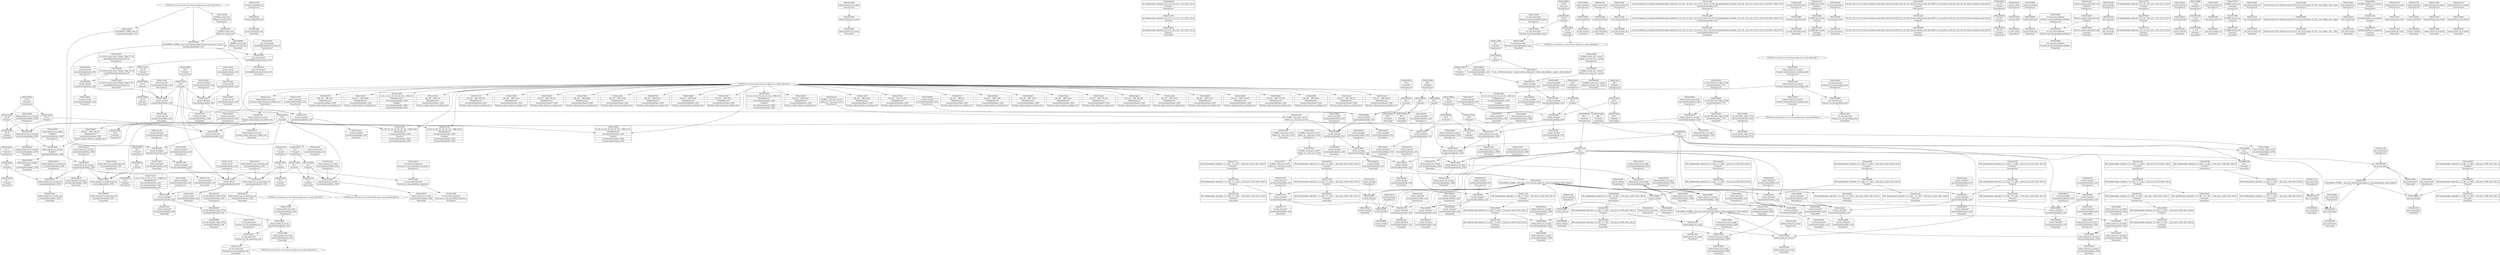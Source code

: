digraph {
	CE0x4147e80 [shape=record,shape=Mrecord,label="{CE0x4147e80|selinux_kernel_act_as:create_sid|security/selinux/hooks.c,3530|*SummSink*}"]
	CE0x413b050 [shape=record,shape=Mrecord,label="{CE0x413b050|selinux_kernel_act_as:tmp2|*LoadInst*|security/selinux/hooks.c,3520|*SummSink*}"]
	CE0x4181a70 [shape=record,shape=Mrecord,label="{CE0x4181a70|i64*_getelementptr_inbounds_(_2_x_i64_,_2_x_i64_*___llvm_gcov_ctr98,_i64_0,_i64_0)|*Constant*}"]
	CE0x416aae0 [shape=record,shape=Mrecord,label="{CE0x416aae0|current_sid:land.lhs.true}"]
	CE0x4123b30 [shape=record,shape=Mrecord,label="{CE0x4123b30|selinux_kernel_act_as:new|Function::selinux_kernel_act_as&Arg::new::|*SummSink*}"]
	CE0x4123d80 [shape=record,shape=Mrecord,label="{CE0x4123d80|selinux_kernel_act_as:entry|*SummSource*}"]
	CE0x411ef60 [shape=record,shape=Mrecord,label="{CE0x411ef60|128:_i8*,_:_CRE_32,36_|*MultipleSource*|security/selinux/hooks.c,3520|Function::selinux_kernel_act_as&Arg::new::}"]
	CE0x4166bc0 [shape=record,shape=Mrecord,label="{CE0x4166bc0|i8*_getelementptr_inbounds_(_25_x_i8_,_25_x_i8_*_.str3,_i32_0,_i32_0)|*Constant*|*SummSink*}"]
	CE0x41326b0 [shape=record,shape=Mrecord,label="{CE0x41326b0|i16_48|*Constant*|*SummSink*}"]
	CE0x41189b0 [shape=record,shape=Mrecord,label="{CE0x41189b0|selinux_kernel_act_as:sid2|security/selinux/hooks.c,3529}"]
	CE0x416e760 [shape=record,shape=Mrecord,label="{CE0x416e760|current_sid:tmp8|security/selinux/hooks.c,218}"]
	CE0x411a440 [shape=record,shape=Mrecord,label="{CE0x411a440|i8_1|*Constant*|*SummSink*}"]
	CE0x41322d0 [shape=record,shape=Mrecord,label="{CE0x41322d0|i32_22|*Constant*|*SummSink*}"]
	CE0x4136ae0 [shape=record,shape=Mrecord,label="{CE0x4136ae0|avc_has_perm:tsid|Function::avc_has_perm&Arg::tsid::|*SummSource*}"]
	CE0x41264b0 [shape=record,shape=Mrecord,label="{CE0x41264b0|current_sid:entry|*SummSource*}"]
	CE0x413e780 [shape=record,shape=Mrecord,label="{CE0x413e780|COLLAPSED:_GCMRE___llvm_gcov_ctr98_internal_global_2_x_i64_zeroinitializer:_elem_0:default:}"]
	CE0x41367d0 [shape=record,shape=Mrecord,label="{CE0x41367d0|selinux_kernel_act_as:secid|Function::selinux_kernel_act_as&Arg::secid::|*SummSink*}"]
	CE0x41444c0 [shape=record,shape=Mrecord,label="{CE0x41444c0|current_sid:tmp8|security/selinux/hooks.c,218|*SummSink*}"]
	CE0x4121370 [shape=record,shape=Mrecord,label="{CE0x4121370|current_sid:tmp17|security/selinux/hooks.c,218}"]
	CE0x413f860 [shape=record,shape=Mrecord,label="{CE0x413f860|current_sid:tmp5|security/selinux/hooks.c,218}"]
	CE0x416cf10 [shape=record,shape=Mrecord,label="{CE0x416cf10|current_sid:do.body|*SummSource*}"]
	CE0x412f110 [shape=record,shape=Mrecord,label="{CE0x412f110|selinux_kernel_act_as:sockcreate_sid|security/selinux/hooks.c,3532|*SummSource*}"]
	CE0x413d050 [shape=record,shape=Mrecord,label="{CE0x413d050|_call_void_mcount()_#3|*SummSink*}"]
	CE0x4170ac0 [shape=record,shape=Mrecord,label="{CE0x4170ac0|i64*_getelementptr_inbounds_(_11_x_i64_,_11_x_i64_*___llvm_gcov_ctr125,_i64_0,_i64_9)|*Constant*}"]
	CE0x4121700 [shape=record,shape=Mrecord,label="{CE0x4121700|current_sid:tmp17|security/selinux/hooks.c,218|*SummSource*}"]
	CE0x416bd90 [shape=record,shape=Mrecord,label="{CE0x416bd90|i64*_getelementptr_inbounds_(_11_x_i64_,_11_x_i64_*___llvm_gcov_ctr125,_i64_0,_i64_0)|*Constant*|*SummSource*}"]
	CE0x4169c20 [shape=record,shape=Mrecord,label="{CE0x4169c20|i64*_getelementptr_inbounds_(_11_x_i64_,_11_x_i64_*___llvm_gcov_ctr125,_i64_0,_i64_1)|*Constant*|*SummSink*}"]
	CE0x4140dd0 [shape=record,shape=Mrecord,label="{CE0x4140dd0|current_sid:tmp4|security/selinux/hooks.c,218|*SummSource*}"]
	CE0x417b270 [shape=record,shape=Mrecord,label="{CE0x417b270|_ret_%struct.task_struct*_%tmp4,_!dbg_!27714|./arch/x86/include/asm/current.h,14|*SummSource*}"]
	CE0x4130800 [shape=record,shape=Mrecord,label="{CE0x4130800|_ret_i32_%call1,_!dbg_!27735|security/selinux/hooks.c,3534|*SummSink*}"]
	CE0x56d7850 [shape=record,shape=Mrecord,label="{CE0x56d7850|128:_i8*,_:_CRE_64,72_|*MultipleSource*|security/selinux/hooks.c,3520|Function::selinux_kernel_act_as&Arg::new::}"]
	CE0x416c020 [shape=record,shape=Mrecord,label="{CE0x416c020|COLLAPSED:_GCMRE___llvm_gcov_ctr125_internal_global_11_x_i64_zeroinitializer:_elem_0:default:}"]
	CE0x4146270 [shape=record,shape=Mrecord,label="{CE0x4146270|current_sid:tmp16|security/selinux/hooks.c,218|*SummSink*}"]
	"CONST[source:0(mediator),value:2(dynamic)][purpose:{object}][SnkIdx:2]"
	CE0x4134d80 [shape=record,shape=Mrecord,label="{CE0x4134d80|128:_i8*,_:_CRE_36,40_|*MultipleSource*|security/selinux/hooks.c,3520|Function::selinux_kernel_act_as&Arg::new::}"]
	CE0x4147a30 [shape=record,shape=Mrecord,label="{CE0x4147a30|4:_i32,_12:_i32,_16:_i32,_20:_i32,_:_CME_20,24_|*MultipleSource*|security/selinux/hooks.c,3529|*LoadInst*|security/selinux/hooks.c,3520|security/selinux/hooks.c,3520}"]
	CE0x411a960 [shape=record,shape=Mrecord,label="{CE0x411a960|_call_void_lockdep_rcu_suspicious(i8*_getelementptr_inbounds_(_25_x_i8_,_25_x_i8_*_.str3,_i32_0,_i32_0),_i32_218,_i8*_getelementptr_inbounds_(_45_x_i8_,_45_x_i8_*_.str12,_i32_0,_i32_0))_#10,_!dbg_!27727|security/selinux/hooks.c,218|*SummSink*}"]
	CE0x412eb70 [shape=record,shape=Mrecord,label="{CE0x412eb70|current_sid:tmp19|security/selinux/hooks.c,218}"]
	CE0x412e720 [shape=record,shape=Mrecord,label="{CE0x412e720|current_sid:tmp18|security/selinux/hooks.c,218}"]
	CE0x4120c80 [shape=record,shape=Mrecord,label="{CE0x4120c80|i64*_getelementptr_inbounds_(_5_x_i64_,_5_x_i64_*___llvm_gcov_ctr276,_i64_0,_i64_3)|*Constant*}"]
	CE0x4167d10 [shape=record,shape=Mrecord,label="{CE0x4167d10|get_current:tmp4|./arch/x86/include/asm/current.h,14}"]
	CE0x4126620 [shape=record,shape=Mrecord,label="{CE0x4126620|_ret_i32_%tmp24,_!dbg_!27742|security/selinux/hooks.c,220}"]
	CE0x4169480 [shape=record,shape=Mrecord,label="{CE0x4169480|current_sid:tmp4|security/selinux/hooks.c,218}"]
	CE0x4132d20 [shape=record,shape=Mrecord,label="{CE0x4132d20|i64*_getelementptr_inbounds_(_5_x_i64_,_5_x_i64_*___llvm_gcov_ctr276,_i64_0,_i64_0)|*Constant*|*SummSink*}"]
	CE0x413d5d0 [shape=record,shape=Mrecord,label="{CE0x413d5d0|current_sid:land.lhs.true2|*SummSink*}"]
	CE0x414a0a0 [shape=record,shape=Mrecord,label="{CE0x414a0a0|COLLAPSED:_CMRE:_elem_0::|security/selinux/hooks.c,218}"]
	CE0x412df10 [shape=record,shape=Mrecord,label="{CE0x412df10|GLOBAL:get_current|*Constant*}"]
	CE0x4122940 [shape=record,shape=Mrecord,label="{CE0x4122940|avc_has_perm:entry}"]
	CE0x41455a0 [shape=record,shape=Mrecord,label="{CE0x41455a0|current_sid:tmp3}"]
	CE0x41192c0 [shape=record,shape=Mrecord,label="{CE0x41192c0|current_sid:tmp2}"]
	CE0x410d440 [shape=record,shape=Mrecord,label="{CE0x410d440|current_sid:tmp12|security/selinux/hooks.c,218}"]
	CE0x411ca60 [shape=record,shape=Mrecord,label="{CE0x411ca60|i32_(i32,_i32,_i16,_i32,_%struct.common_audit_data*)*_bitcast_(i32_(i32,_i32,_i16,_i32,_%struct.common_audit_data.495*)*_avc_has_perm_to_i32_(i32,_i32,_i16,_i32,_%struct.common_audit_data*)*)|*Constant*}"]
	CE0x411a8f0 [shape=record,shape=Mrecord,label="{CE0x411a8f0|_call_void_lockdep_rcu_suspicious(i8*_getelementptr_inbounds_(_25_x_i8_,_25_x_i8_*_.str3,_i32_0,_i32_0),_i32_218,_i8*_getelementptr_inbounds_(_45_x_i8_,_45_x_i8_*_.str12,_i32_0,_i32_0))_#10,_!dbg_!27727|security/selinux/hooks.c,218|*SummSource*}"]
	CE0x4167050 [shape=record,shape=Mrecord,label="{CE0x4167050|i32_218|*Constant*|*SummSink*}"]
	CE0x417b970 [shape=record,shape=Mrecord,label="{CE0x417b970|i32_78|*Constant*|*SummSource*}"]
	CE0x414bc50 [shape=record,shape=Mrecord,label="{CE0x414bc50|current_sid:bb|*SummSink*}"]
	CE0x412e8c0 [shape=record,shape=Mrecord,label="{CE0x412e8c0|current_sid:tmp18|security/selinux/hooks.c,218|*SummSource*}"]
	CE0x413db50 [shape=record,shape=Mrecord,label="{CE0x413db50|128:_i8*,_:_CRE_128,136_|*MultipleSource*|security/selinux/hooks.c,3520|Function::selinux_kernel_act_as&Arg::new::}"]
	CE0x410c7e0 [shape=record,shape=Mrecord,label="{CE0x410c7e0|i64_1|*Constant*}"]
	CE0x4168b40 [shape=record,shape=Mrecord,label="{CE0x4168b40|i64*_getelementptr_inbounds_(_11_x_i64_,_11_x_i64_*___llvm_gcov_ctr125,_i64_0,_i64_6)|*Constant*}"]
	CE0x4148470 [shape=record,shape=Mrecord,label="{CE0x4148470|i32_4|*Constant*}"]
	CE0x4138a60 [shape=record,shape=Mrecord,label="{CE0x4138a60|_ret_i32_%retval.0,_!dbg_!27728|security/selinux/avc.c,775}"]
	CE0x41688e0 [shape=record,shape=Mrecord,label="{CE0x41688e0|current_sid:tmp12|security/selinux/hooks.c,218|*SummSource*}"]
	CE0x410c850 [shape=record,shape=Mrecord,label="{CE0x410c850|current_sid:tmp1}"]
	CE0x4123300 [shape=record,shape=Mrecord,label="{CE0x4123300|128:_i8*,_:_CRE_48,52_|*MultipleSource*|security/selinux/hooks.c,3520|Function::selinux_kernel_act_as&Arg::new::}"]
	CE0x4148a10 [shape=record,shape=Mrecord,label="{CE0x4148a10|selinux_kernel_act_as:tmp8|security/selinux/hooks.c,3529|*SummSource*}"]
	CE0x4168f90 [shape=record,shape=Mrecord,label="{CE0x4168f90|i64_1|*Constant*}"]
	CE0x412d460 [shape=record,shape=Mrecord,label="{CE0x412d460|current_sid:tmp20|security/selinux/hooks.c,218|*SummSource*}"]
	CE0x414bf00 [shape=record,shape=Mrecord,label="{CE0x414bf00|current_sid:do.end|*SummSource*}"]
	CE0x4142f70 [shape=record,shape=Mrecord,label="{CE0x4142f70|current_sid:tmp13|security/selinux/hooks.c,218|*SummSource*}"]
	CE0x41a9380 [shape=record,shape=Mrecord,label="{CE0x41a9380|get_current:tmp1|*SummSource*}"]
	CE0x411b400 [shape=record,shape=Mrecord,label="{CE0x411b400|4:_i32,_12:_i32,_16:_i32,_20:_i32,_:_CME_8,12_|*MultipleSource*|security/selinux/hooks.c,3529|*LoadInst*|security/selinux/hooks.c,3520|security/selinux/hooks.c,3520}"]
	CE0x413e820 [shape=record,shape=Mrecord,label="{CE0x413e820|i64_5|*Constant*|*SummSink*}"]
	CE0x412f7f0 [shape=record,shape=Mrecord,label="{CE0x412f7f0|i64*_getelementptr_inbounds_(_5_x_i64_,_5_x_i64_*___llvm_gcov_ctr276,_i64_0,_i64_4)|*Constant*|*SummSink*}"]
	CE0x413a530 [shape=record,shape=Mrecord,label="{CE0x413a530|selinux_kernel_act_as:tmp|*SummSink*}"]
	CE0x4142fe0 [shape=record,shape=Mrecord,label="{CE0x4142fe0|current_sid:tmp13|security/selinux/hooks.c,218|*SummSink*}"]
	CE0x416b0d0 [shape=record,shape=Mrecord,label="{CE0x416b0d0|current_sid:tmp|*SummSink*}"]
	CE0x41246b0 [shape=record,shape=Mrecord,label="{CE0x41246b0|i16_48|*Constant*}"]
	CE0x4141f70 [shape=record,shape=Mrecord,label="{CE0x4141f70|current_sid:tobool|security/selinux/hooks.c,218|*SummSink*}"]
	CE0x4138c60 [shape=record,shape=Mrecord,label="{CE0x4138c60|avc_has_perm:auditdata|Function::avc_has_perm&Arg::auditdata::}"]
	CE0x4123820 [shape=record,shape=Mrecord,label="{CE0x4123820|i32_22|*Constant*|*SummSource*}"]
	CE0x4134e90 [shape=record,shape=Mrecord,label="{CE0x4134e90|128:_i8*,_:_CRE_40,44_|*MultipleSource*|security/selinux/hooks.c,3520|Function::selinux_kernel_act_as&Arg::new::}"]
	"CONST[source:2(external),value:2(dynamic)][purpose:{subject}][SrcIdx:2]"
	CE0x414bd90 [shape=record,shape=Mrecord,label="{CE0x414bd90|current_sid:do.end}"]
	CE0x4132230 [shape=record,shape=Mrecord,label="{CE0x4132230|i32_22|*Constant*}"]
	CE0x411ad00 [shape=record,shape=Mrecord,label="{CE0x411ad00|get_current:tmp3|*SummSink*}"]
	"CONST[source:0(mediator),value:2(dynamic)][purpose:{subject}][SrcIdx:4]"
	CE0x416bfb0 [shape=record,shape=Mrecord,label="{CE0x416bfb0|current_sid:tmp}"]
	CE0x413ce00 [shape=record,shape=Mrecord,label="{CE0x413ce00|_call_void_mcount()_#3}"]
	CE0x4172e90 [shape=record,shape=Mrecord,label="{CE0x4172e90|get_current:bb|*SummSource*}"]
	CE0x6091980 [shape=record,shape=Mrecord,label="{CE0x6091980|i64_1|*Constant*|*SummSource*}"]
	CE0x4139120 [shape=record,shape=Mrecord,label="{CE0x4139120|selinux_kernel_act_as:tmp6|security/selinux/hooks.c,3528|*SummSource*}"]
	CE0x4171e30 [shape=record,shape=Mrecord,label="{CE0x4171e30|current_sid:sid|security/selinux/hooks.c,220|*SummSource*}"]
	CE0x411b820 [shape=record,shape=Mrecord,label="{CE0x411b820|4:_i32,_12:_i32,_16:_i32,_20:_i32,_:_CME_12,16_|*MultipleSource*|security/selinux/hooks.c,3529|*LoadInst*|security/selinux/hooks.c,3520|security/selinux/hooks.c,3520}"]
	CE0x4119a60 [shape=record,shape=Mrecord,label="{CE0x4119a60|current_sid:call|security/selinux/hooks.c,218}"]
	CE0x417bcd0 [shape=record,shape=Mrecord,label="{CE0x417bcd0|current_sid:cred|security/selinux/hooks.c,218|*SummSink*}"]
	CE0x41253c0 [shape=record,shape=Mrecord,label="{CE0x41253c0|i64_0|*Constant*}"]
	CE0x4115950 [shape=record,shape=Mrecord,label="{CE0x4115950|selinux_kernel_act_as:keycreate_sid|security/selinux/hooks.c,3531}"]
	CE0x413f040 [shape=record,shape=Mrecord,label="{CE0x413f040|current_sid:tmp9|security/selinux/hooks.c,218}"]
	CE0x41706e0 [shape=record,shape=Mrecord,label="{CE0x41706e0|i8*_getelementptr_inbounds_(_45_x_i8_,_45_x_i8_*_.str12,_i32_0,_i32_0)|*Constant*}"]
	CE0x4117600 [shape=record,shape=Mrecord,label="{CE0x4117600|i32_5|*Constant*}"]
	CE0x4148790 [shape=record,shape=Mrecord,label="{CE0x4148790|selinux_kernel_act_as:keycreate_sid|security/selinux/hooks.c,3531|*SummSink*}"]
	CE0x41417f0 [shape=record,shape=Mrecord,label="{CE0x41417f0|i64*_getelementptr_inbounds_(_11_x_i64_,_11_x_i64_*___llvm_gcov_ctr125,_i64_0,_i64_1)|*Constant*}"]
	CE0x41397f0 [shape=record,shape=Mrecord,label="{CE0x41397f0|selinux_kernel_act_as:call1|security/selinux/hooks.c,3524|*SummSink*}"]
	CE0x4142040 [shape=record,shape=Mrecord,label="{CE0x4142040|current_sid:tobool|security/selinux/hooks.c,218|*SummSource*}"]
	CE0x4143d50 [shape=record,shape=Mrecord,label="{CE0x4143d50|current_sid:if.end|*SummSink*}"]
	CE0x417b900 [shape=record,shape=Mrecord,label="{CE0x417b900|i32_78|*Constant*|*SummSink*}"]
	"CONST[source:0(mediator),value:0(static)][purpose:{operation}][SnkIdx:3]"
	CE0x411ed80 [shape=record,shape=Mrecord,label="{CE0x411ed80|128:_i8*,_:_CRE_24,28_|*MultipleSource*|security/selinux/hooks.c,3520|Function::selinux_kernel_act_as&Arg::new::}"]
	CE0x41372c0 [shape=record,shape=Mrecord,label="{CE0x41372c0|128:_i8*,_:_CRE_112,120_|*MultipleSource*|security/selinux/hooks.c,3520|Function::selinux_kernel_act_as&Arg::new::}"]
	CE0x4166340 [shape=record,shape=Mrecord,label="{CE0x4166340|i1_true|*Constant*}"]
	CE0x410cf20 [shape=record,shape=Mrecord,label="{CE0x410cf20|GLOBAL:current_task|Global_var:current_task}"]
	CE0x410d2e0 [shape=record,shape=Mrecord,label="{CE0x410d2e0|current_sid:tmp11|security/selinux/hooks.c,218|*SummSink*}"]
	CE0x4172ce0 [shape=record,shape=Mrecord,label="{CE0x4172ce0|current_sid:tmp24|security/selinux/hooks.c,220|*SummSink*}"]
	CE0x4142ab0 [shape=record,shape=Mrecord,label="{CE0x4142ab0|i64*_getelementptr_inbounds_(_11_x_i64_,_11_x_i64_*___llvm_gcov_ctr125,_i64_0,_i64_8)|*Constant*|*SummSink*}"]
	CE0x416a2e0 [shape=record,shape=Mrecord,label="{CE0x416a2e0|GLOBAL:__llvm_gcov_ctr125|Global_var:__llvm_gcov_ctr125|*SummSource*}"]
	CE0x4126850 [shape=record,shape=Mrecord,label="{CE0x4126850|_ret_i32_%tmp24,_!dbg_!27742|security/selinux/hooks.c,220|*SummSink*}"]
	CE0x4172230 [shape=record,shape=Mrecord,label="{CE0x4172230|0:_i32,_4:_i32,_8:_i32,_12:_i32,_:_CMRE_4,8_|*MultipleSource*|security/selinux/hooks.c,218|security/selinux/hooks.c,218|security/selinux/hooks.c,220}"]
	CE0x4136bf0 [shape=record,shape=Mrecord,label="{CE0x4136bf0|_call_void_mcount()_#3|*SummSource*}"]
	CE0x4137690 [shape=record,shape=Mrecord,label="{CE0x4137690|GLOBAL:current_sid|*Constant*}"]
	CE0x41265b0 [shape=record,shape=Mrecord,label="{CE0x41265b0|current_sid:entry|*SummSink*}"]
	CE0x411b290 [shape=record,shape=Mrecord,label="{CE0x411b290|4:_i32,_12:_i32,_16:_i32,_20:_i32,_:_CME_4,8_|*MultipleSource*|security/selinux/hooks.c,3529|*LoadInst*|security/selinux/hooks.c,3520|security/selinux/hooks.c,3520}"]
	CE0x4141e10 [shape=record,shape=Mrecord,label="{CE0x4141e10|current_sid:tobool|security/selinux/hooks.c,218}"]
	CE0x417d530 [shape=record,shape=Mrecord,label="{CE0x417d530|current_sid:security|security/selinux/hooks.c,218}"]
	CE0x6091910 [shape=record,shape=Mrecord,label="{CE0x6091910|i64_1|*Constant*}"]
	CE0x4125770 [shape=record,shape=Mrecord,label="{CE0x4125770|selinux_kernel_act_as:tmp4|security/selinux/hooks.c,3528|*SummSink*}"]
	CE0x410bee0 [shape=record,shape=Mrecord,label="{CE0x410bee0|current_sid:tmp15|security/selinux/hooks.c,218|*SummSink*}"]
	CE0x4166b20 [shape=record,shape=Mrecord,label="{CE0x4166b20|i8*_getelementptr_inbounds_(_25_x_i8_,_25_x_i8_*_.str3,_i32_0,_i32_0)|*Constant*|*SummSource*}"]
	CE0x413f450 [shape=record,shape=Mrecord,label="{CE0x413f450|_call_void_mcount()_#3|*SummSource*}"]
	CE0x4130680 [shape=record,shape=Mrecord,label="{CE0x4130680|_ret_i32_%call1,_!dbg_!27735|security/selinux/hooks.c,3534}"]
	CE0x41251d0 [shape=record,shape=Mrecord,label="{CE0x41251d0|selinux_kernel_act_as:cmp|security/selinux/hooks.c,3528|*SummSink*}"]
	CE0x4171620 [shape=record,shape=Mrecord,label="{CE0x4171620|current_sid:tmp23|security/selinux/hooks.c,218|*SummSource*}"]
	CE0x4119ca0 [shape=record,shape=Mrecord,label="{CE0x4119ca0|current_sid:call|security/selinux/hooks.c,218|*SummSource*}"]
	CE0x412d2e0 [shape=record,shape=Mrecord,label="{CE0x412d2e0|current_sid:tmp20|security/selinux/hooks.c,218}"]
	CE0x4124550 [shape=record,shape=Mrecord,label="{CE0x4124550|avc_has_perm:tsid|Function::avc_has_perm&Arg::tsid::|*SummSink*}"]
	CE0x4186b30 [shape=record,shape=Mrecord,label="{CE0x4186b30|i64*_getelementptr_inbounds_(_2_x_i64_,_2_x_i64_*___llvm_gcov_ctr98,_i64_0,_i64_1)|*Constant*}"]
	CE0x4139520 [shape=record,shape=Mrecord,label="{CE0x4139520|selinux_kernel_act_as:tmp6|security/selinux/hooks.c,3528|*SummSink*}"]
	CE0x41221b0 [shape=record,shape=Mrecord,label="{CE0x41221b0|selinux_kernel_act_as:tmp5|security/selinux/hooks.c,3528|*SummSource*}"]
	CE0x41489a0 [shape=record,shape=Mrecord,label="{CE0x41489a0|selinux_kernel_act_as:tmp8|security/selinux/hooks.c,3529}"]
	CE0x41457e0 [shape=record,shape=Mrecord,label="{CE0x41457e0|current_sid:tmp3|*SummSource*}"]
	CE0x41227c0 [shape=record,shape=Mrecord,label="{CE0x41227c0|128:_i8*,_:_CRE_0,4_|*MultipleSource*|security/selinux/hooks.c,3520|Function::selinux_kernel_act_as&Arg::new::}"]
	CE0x4142f00 [shape=record,shape=Mrecord,label="{CE0x4142f00|current_sid:tmp13|security/selinux/hooks.c,218}"]
	CE0x417d2d0 [shape=record,shape=Mrecord,label="{CE0x417d2d0|i32_22|*Constant*}"]
	CE0x416c090 [shape=record,shape=Mrecord,label="{CE0x416c090|current_sid:tmp|*SummSource*}"]
	CE0x410ce60 [shape=record,shape=Mrecord,label="{CE0x410ce60|%struct.task_struct*_(%struct.task_struct**)*_asm_movq_%gs:$_1:P_,$0_,_r,im,_dirflag_,_fpsr_,_flags_|*SummSink*}"]
	CE0x412d270 [shape=record,shape=Mrecord,label="{CE0x412d270|current_sid:tmp19|security/selinux/hooks.c,218|*SummSink*}"]
	CE0x4164e10 [shape=record,shape=Mrecord,label="{CE0x4164e10|i64_5|*Constant*|*SummSource*}"]
	CE0x4147ba0 [shape=record,shape=Mrecord,label="{CE0x4147ba0|i32_3|*Constant*|*SummSource*}"]
	CE0x4120ee0 [shape=record,shape=Mrecord,label="{CE0x4120ee0|avc_has_perm:requested|Function::avc_has_perm&Arg::requested::|*SummSource*}"]
	CE0x41377e0 [shape=record,shape=Mrecord,label="{CE0x41377e0|GLOBAL:current_sid|*Constant*|*SummSource*}"]
	CE0x416a160 [shape=record,shape=Mrecord,label="{CE0x416a160|GLOBAL:__llvm_gcov_ctr125|Global_var:__llvm_gcov_ctr125}"]
	CE0x56d79e0 [shape=record,shape=Mrecord,label="{CE0x56d79e0|128:_i8*,_:_CRE_72,80_|*MultipleSource*|security/selinux/hooks.c,3520|Function::selinux_kernel_act_as&Arg::new::}"]
	CE0x41359b0 [shape=record,shape=Mrecord,label="{CE0x41359b0|i64_0|*Constant*|*SummSource*}"]
	CE0x410d5e0 [shape=record,shape=Mrecord,label="{CE0x410d5e0|128:_i8*,_:_CRE_16,20_|*MultipleSource*|security/selinux/hooks.c,3520|Function::selinux_kernel_act_as&Arg::new::}"]
	CE0x416bf10 [shape=record,shape=Mrecord,label="{CE0x416bf10|i64*_getelementptr_inbounds_(_11_x_i64_,_11_x_i64_*___llvm_gcov_ctr125,_i64_0,_i64_0)|*Constant*|*SummSink*}"]
	CE0x41183e0 [shape=record,shape=Mrecord,label="{CE0x41183e0|selinux_kernel_act_as:tmp9|security/selinux/hooks.c,3529}"]
	CE0x412e5a0 [shape=record,shape=Mrecord,label="{CE0x412e5a0|i32_5|*Constant*|*SummSink*}"]
	CE0x413f240 [shape=record,shape=Mrecord,label="{CE0x413f240|current_sid:tmp9|security/selinux/hooks.c,218|*SummSink*}"]
	CE0x4134fa0 [shape=record,shape=Mrecord,label="{CE0x4134fa0|128:_i8*,_:_CRE_44,48_|*MultipleSource*|security/selinux/hooks.c,3520|Function::selinux_kernel_act_as&Arg::new::}"]
	CE0x4145910 [shape=record,shape=Mrecord,label="{CE0x4145910|get_current:tmp4|./arch/x86/include/asm/current.h,14|*SummSink*}"]
	CE0x4124300 [shape=record,shape=Mrecord,label="{CE0x4124300|get_current:tmp4|./arch/x86/include/asm/current.h,14|*SummSource*}"]
	CE0x4121cc0 [shape=record,shape=Mrecord,label="{CE0x4121cc0|selinux_kernel_act_as:tmp}"]
	CE0x41256a0 [shape=record,shape=Mrecord,label="{CE0x41256a0|selinux_kernel_act_as:tmp4|security/selinux/hooks.c,3528|*SummSource*}"]
	CE0x4135ec0 [shape=record,shape=Mrecord,label="{CE0x4135ec0|GLOBAL:__llvm_gcov_ctr276|Global_var:__llvm_gcov_ctr276}"]
	CE0x412f510 [shape=record,shape=Mrecord,label="{CE0x412f510|i64*_getelementptr_inbounds_(_5_x_i64_,_5_x_i64_*___llvm_gcov_ctr276,_i64_0,_i64_4)|*Constant*|*SummSource*}"]
	CE0x417b1e0 [shape=record,shape=Mrecord,label="{CE0x417b1e0|get_current:entry|*SummSink*}"]
	CE0x413c8b0 [shape=record,shape=Mrecord,label="{CE0x413c8b0|current_sid:land.lhs.true|*SummSink*}"]
	CE0x41186a0 [shape=record,shape=Mrecord,label="{CE0x41186a0|selinux_kernel_act_as:tmp9|security/selinux/hooks.c,3529|*SummSink*}"]
	CE0x4131110 [shape=record,shape=Mrecord,label="{CE0x4131110|avc_has_perm:ssid|Function::avc_has_perm&Arg::ssid::|*SummSink*}"]
	CE0x413aca0 [shape=record,shape=Mrecord,label="{CE0x413aca0|selinux_kernel_act_as:new|Function::selinux_kernel_act_as&Arg::new::|*SummSource*}"]
	CE0x417ba90 [shape=record,shape=Mrecord,label="{CE0x417ba90|current_sid:cred|security/selinux/hooks.c,218}"]
	CE0x414a490 [shape=record,shape=Mrecord,label="{CE0x414a490|current_sid:tmp22|security/selinux/hooks.c,218}"]
	CE0x411a280 [shape=record,shape=Mrecord,label="{CE0x411a280|i8_1|*Constant*|*SummSource*}"]
	CE0x54f7140 [shape=record,shape=Mrecord,label="{CE0x54f7140|selinux_kernel_act_as:new|Function::selinux_kernel_act_as&Arg::new::}"]
	CE0x417bc00 [shape=record,shape=Mrecord,label="{CE0x417bc00|current_sid:cred|security/selinux/hooks.c,218|*SummSource*}"]
	CE0x4171400 [shape=record,shape=Mrecord,label="{CE0x4171400|current_sid:tmp22|security/selinux/hooks.c,218|*SummSink*}"]
	CE0x4132850 [shape=record,shape=Mrecord,label="{CE0x4132850|avc_has_perm:tclass|Function::avc_has_perm&Arg::tclass::|*SummSink*}"]
	CE0x4143f30 [shape=record,shape=Mrecord,label="{CE0x4143f30|current_sid:bb}"]
	CE0x4131070 [shape=record,shape=Mrecord,label="{CE0x4131070|avc_has_perm:ssid|Function::avc_has_perm&Arg::ssid::|*SummSource*}"]
	CE0x4138d70 [shape=record,shape=Mrecord,label="{CE0x4138d70|avc_has_perm:auditdata|Function::avc_has_perm&Arg::auditdata::|*SummSource*}"]
	CE0x413c0e0 [shape=record,shape=Mrecord,label="{CE0x413c0e0|GLOBAL:lockdep_rcu_suspicious|*Constant*}"]
	CE0x413f550 [shape=record,shape=Mrecord,label="{CE0x413f550|_call_void_mcount()_#3|*SummSink*}"]
	CE0x41263b0 [shape=record,shape=Mrecord,label="{CE0x41263b0|current_sid:entry}"]
	CE0x410bf50 [shape=record,shape=Mrecord,label="{CE0x410bf50|current_sid:tmp16|security/selinux/hooks.c,218}"]
	CE0x4166a70 [shape=record,shape=Mrecord,label="{CE0x4166a70|GLOBAL:lockdep_rcu_suspicious|*Constant*|*SummSink*}"]
	CE0x4142340 [shape=record,shape=Mrecord,label="{CE0x4142340|GLOBAL:current_task|Global_var:current_task|*SummSource*}"]
	CE0x412d200 [shape=record,shape=Mrecord,label="{CE0x412d200|i64*_getelementptr_inbounds_(_11_x_i64_,_11_x_i64_*___llvm_gcov_ctr125,_i64_0,_i64_10)|*Constant*|*SummSink*}"]
	CE0x412f030 [shape=record,shape=Mrecord,label="{CE0x412f030|i64*_getelementptr_inbounds_(_5_x_i64_,_5_x_i64_*___llvm_gcov_ctr276,_i64_0,_i64_4)|*Constant*}"]
	CE0x4172810 [shape=record,shape=Mrecord,label="{CE0x4172810|get_current:tmp}"]
	CE0x4145880 [shape=record,shape=Mrecord,label="{CE0x4145880|current_sid:tmp3|*SummSink*}"]
	CE0x4132740 [shape=record,shape=Mrecord,label="{CE0x4132740|avc_has_perm:tclass|Function::avc_has_perm&Arg::tclass::}"]
	CE0x4135ac0 [shape=record,shape=Mrecord,label="{CE0x4135ac0|i64_0|*Constant*|*SummSink*}"]
	CE0x416a410 [shape=record,shape=Mrecord,label="{CE0x416a410|GLOBAL:__llvm_gcov_ctr125|Global_var:__llvm_gcov_ctr125|*SummSink*}"]
	CE0x413fb30 [shape=record,shape=Mrecord,label="{CE0x413fb30|current_sid:tmp5|security/selinux/hooks.c,218|*SummSink*}"]
	CE0x416e630 [shape=record,shape=Mrecord,label="{CE0x416e630|GLOBAL:current_sid.__warned|Global_var:current_sid.__warned|*SummSink*}"]
	CE0x4166d40 [shape=record,shape=Mrecord,label="{CE0x4166d40|i32_218|*Constant*}"]
	CE0x412f0a0 [shape=record,shape=Mrecord,label="{CE0x412f0a0|selinux_kernel_act_as:sockcreate_sid|security/selinux/hooks.c,3532}"]
	CE0x4119330 [shape=record,shape=Mrecord,label="{CE0x4119330|current_sid:tmp2|*SummSource*}"]
	"CONST[source:0(mediator),value:2(dynamic)][purpose:{subject}][SnkIdx:0]"
	CE0x4118ce0 [shape=record,shape=Mrecord,label="{CE0x4118ce0|i32_3|*Constant*}"]
	CE0x4121da0 [shape=record,shape=Mrecord,label="{CE0x4121da0|selinux_kernel_act_as:tmp|*SummSource*}"]
	CE0x4171f90 [shape=record,shape=Mrecord,label="{CE0x4171f90|current_sid:sid|security/selinux/hooks.c,220|*SummSink*}"]
	CE0x412dc60 [shape=record,shape=Mrecord,label="{CE0x412dc60|current_sid:call4|security/selinux/hooks.c,218|*SummSource*}"]
	CE0x41661c0 [shape=record,shape=Mrecord,label="{CE0x41661c0|current_sid:tmp14|security/selinux/hooks.c,218|*SummSource*}"]
	CE0x416d5f0 [shape=record,shape=Mrecord,label="{CE0x416d5f0|GLOBAL:current_sid.__warned|Global_var:current_sid.__warned}"]
	CE0x4124d40 [shape=record,shape=Mrecord,label="{CE0x4124d40|i64_2|*Constant*}"]
	CE0x411e350 [shape=record,shape=Mrecord,label="{CE0x411e350|selinux_kernel_act_as:bb|*SummSink*}"]
	CE0x412d9d0 [shape=record,shape=Mrecord,label="{CE0x412d9d0|current_sid:call4|security/selinux/hooks.c,218}"]
	CE0x413dce0 [shape=record,shape=Mrecord,label="{CE0x413dce0|128:_i8*,_:_CRE_136,144_|*MultipleSource*|security/selinux/hooks.c,3520|Function::selinux_kernel_act_as&Arg::new::}"]
	CE0x410b9f0 [shape=record,shape=Mrecord,label="{CE0x410b9f0|i64*_getelementptr_inbounds_(_11_x_i64_,_11_x_i64_*___llvm_gcov_ctr125,_i64_0,_i64_8)|*Constant*|*SummSource*}"]
	CE0x4136920 [shape=record,shape=Mrecord,label="{CE0x4136920|avc_has_perm:tsid|Function::avc_has_perm&Arg::tsid::}"]
	CE0x4135c70 [shape=record,shape=Mrecord,label="{CE0x4135c70|GLOBAL:__llvm_gcov_ctr276|Global_var:__llvm_gcov_ctr276|*SummSink*}"]
	CE0x410cdf0 [shape=record,shape=Mrecord,label="{CE0x410cdf0|%struct.task_struct*_(%struct.task_struct**)*_asm_movq_%gs:$_1:P_,$0_,_r,im,_dirflag_,_fpsr_,_flags_|*SummSource*}"]
	CE0x4171190 [shape=record,shape=Mrecord,label="{CE0x4171190|current_sid:tmp22|security/selinux/hooks.c,218|*SummSource*}"]
	CE0x4139940 [shape=record,shape=Mrecord,label="{CE0x4139940|i32_(i32,_i32,_i16,_i32,_%struct.common_audit_data*)*_bitcast_(i32_(i32,_i32,_i16,_i32,_%struct.common_audit_data.495*)*_avc_has_perm_to_i32_(i32,_i32,_i16,_i32,_%struct.common_audit_data*)*)|*Constant*|*SummSource*}"]
	CE0x4164b80 [shape=record,shape=Mrecord,label="{CE0x4164b80|i64_5|*Constant*}"]
	CE0x4168f20 [shape=record,shape=Mrecord,label="{CE0x4168f20|get_current:tmp|*SummSink*}"]
	CE0x41225a0 [shape=record,shape=Mrecord,label="{CE0x41225a0|selinux_kernel_act_as:security|security/selinux/hooks.c,3520|*SummSink*}"]
	CE0x410b980 [shape=record,shape=Mrecord,label="{CE0x410b980|i64*_getelementptr_inbounds_(_11_x_i64_,_11_x_i64_*___llvm_gcov_ctr125,_i64_0,_i64_8)|*Constant*}"]
	CE0x413c760 [shape=record,shape=Mrecord,label="{CE0x413c760|current_sid:land.lhs.true|*SummSource*}"]
	CE0x6091a60 [shape=record,shape=Mrecord,label="{CE0x6091a60|_call_void_mcount()_#3}"]
	CE0x416e0f0 [shape=record,shape=Mrecord,label="{CE0x416e0f0|current_sid:tmp11|security/selinux/hooks.c,218}"]
	CE0x4119d40 [shape=record,shape=Mrecord,label="{CE0x4119d40|current_sid:call|security/selinux/hooks.c,218|*SummSink*}"]
	CE0x413ada0 [shape=record,shape=Mrecord,label="{CE0x413ada0|128:_i8*,_:_CRE_160,168_|*MultipleSource*|security/selinux/hooks.c,3520|Function::selinux_kernel_act_as&Arg::new::}"]
	CE0x413f9e0 [shape=record,shape=Mrecord,label="{CE0x413f9e0|current_sid:tmp6|security/selinux/hooks.c,218}"]
	CE0x4123df0 [shape=record,shape=Mrecord,label="{CE0x4123df0|get_current:tmp1|*SummSink*}"]
	CE0x4169940 [shape=record,shape=Mrecord,label="{CE0x4169940|current_sid:tmp1|*SummSink*}"]
	CE0x41254e0 [shape=record,shape=Mrecord,label="{CE0x41254e0|selinux_kernel_act_as:tmp4|security/selinux/hooks.c,3528}"]
	CE0x417c190 [shape=record,shape=Mrecord,label="{CE0x417c190|current_sid:tmp21|security/selinux/hooks.c,218|*SummSource*}"]
	CE0x57d16e0 [shape=record,shape=Mrecord,label="{CE0x57d16e0|selinux_kernel_act_as:tmp1}"]
	CE0x411fb20 [shape=record,shape=Mrecord,label="{CE0x411fb20|selinux_kernel_act_as:call|security/selinux/hooks.c,3521}"]
	CE0x4a360a0 [shape=record,shape=Mrecord,label="{CE0x4a360a0|_call_void_mcount()_#3|*SummSink*}"]
	CE0x41252b0 [shape=record,shape=Mrecord,label="{CE0x41252b0|i64_2|*Constant*|*SummSink*}"]
	CE0x4167bf0 [shape=record,shape=Mrecord,label="{CE0x4167bf0|i64*_getelementptr_inbounds_(_2_x_i64_,_2_x_i64_*___llvm_gcov_ctr98,_i64_0,_i64_0)|*Constant*|*SummSink*}"]
	CE0x414c750 [shape=record,shape=Mrecord,label="{CE0x414c750|current_sid:if.then|*SummSource*}"]
	CE0x411ee90 [shape=record,shape=Mrecord,label="{CE0x411ee90|128:_i8*,_:_CRE_28,32_|*MultipleSource*|security/selinux/hooks.c,3520|Function::selinux_kernel_act_as&Arg::new::}"]
	CE0x4169120 [shape=record,shape=Mrecord,label="{CE0x4169120|i64_3|*Constant*}"]
	CE0x4121e10 [shape=record,shape=Mrecord,label="{CE0x4121e10|i32_1|*Constant*|*SummSink*}"]
	CE0x4121070 [shape=record,shape=Mrecord,label="{CE0x4121070|i32_5|*Constant*|*SummSource*}"]
	CE0x413b450 [shape=record,shape=Mrecord,label="{CE0x413b450|_ret_i32_%retval.0,_!dbg_!27728|security/selinux/avc.c,775|*SummSource*}"]
	CE0x414c030 [shape=record,shape=Mrecord,label="{CE0x414c030|get_current:tmp2|*SummSink*}"]
	CE0x41224e0 [shape=record,shape=Mrecord,label="{CE0x41224e0|%struct.common_audit_data*_null|*Constant*|*SummSource*}"]
	CE0x4114060 [shape=record,shape=Mrecord,label="{CE0x4114060|selinux_kernel_act_as:if.end|*SummSink*}"]
	CE0x413cf50 [shape=record,shape=Mrecord,label="{CE0x413cf50|_call_void_mcount()_#3|*SummSource*}"]
	CE0x410d820 [shape=record,shape=Mrecord,label="{CE0x410d820|128:_i8*,_:_CRE_20,24_|*MultipleSource*|security/selinux/hooks.c,3520|Function::selinux_kernel_act_as&Arg::new::}"]
	CE0x4134600 [shape=record,shape=Mrecord,label="{CE0x4134600|128:_i8*,_:_CRE_152,160_|*MultipleSource*|security/selinux/hooks.c,3520|Function::selinux_kernel_act_as&Arg::new::}"]
	"CONST[source:1(input),value:2(dynamic)][purpose:{object}][SrcIdx:1]"
	CE0x413b0c0 [shape=record,shape=Mrecord,label="{CE0x413b0c0|selinux_kernel_act_as:tmp3|security/selinux/hooks.c,3520}"]
	CE0x4122330 [shape=record,shape=Mrecord,label="{CE0x4122330|selinux_kernel_act_as:tmp6|security/selinux/hooks.c,3528}"]
	CE0x5629680 [shape=record,shape=Mrecord,label="{CE0x5629680|i64*_getelementptr_inbounds_(_5_x_i64_,_5_x_i64_*___llvm_gcov_ctr276,_i64_0,_i64_0)|*Constant*|*SummSource*}"]
	CE0x4117a70 [shape=record,shape=Mrecord,label="{CE0x4117a70|i64*_getelementptr_inbounds_(_5_x_i64_,_5_x_i64_*___llvm_gcov_ctr276,_i64_0,_i64_3)|*Constant*|*SummSource*}"]
	CE0x4115e00 [shape=record,shape=Mrecord,label="{CE0x4115e00|selinux_kernel_act_as:keycreate_sid|security/selinux/hooks.c,3531|*SummSource*}"]
	CE0x4121f80 [shape=record,shape=Mrecord,label="{CE0x4121f80|avc_has_perm:requested|Function::avc_has_perm&Arg::requested::|*SummSink*}"]
	CE0x41465b0 [shape=record,shape=Mrecord,label="{CE0x41465b0|get_current:tmp2}"]
	CE0x413b4c0 [shape=record,shape=Mrecord,label="{CE0x413b4c0|_ret_i32_%retval.0,_!dbg_!27728|security/selinux/avc.c,775|*SummSink*}"]
	CE0x41415f0 [shape=record,shape=Mrecord,label="{CE0x41415f0|current_sid:tmp1|*SummSource*}"]
	CE0x4173010 [shape=record,shape=Mrecord,label="{CE0x4173010|get_current:bb|*SummSink*}"]
	CE0x4123a70 [shape=record,shape=Mrecord,label="{CE0x4123a70|i64*_getelementptr_inbounds_(_2_x_i64_,_2_x_i64_*___llvm_gcov_ctr98,_i64_0,_i64_1)|*Constant*|*SummSink*}"]
	CE0x4168a10 [shape=record,shape=Mrecord,label="{CE0x4168a10|current_sid:tmp12|security/selinux/hooks.c,218|*SummSink*}"]
	CE0x4138f50 [shape=record,shape=Mrecord,label="{CE0x4138f50|selinux_kernel_act_as:security|security/selinux/hooks.c,3520|*SummSource*}"]
	CE0x413b210 [shape=record,shape=Mrecord,label="{CE0x413b210|selinux_kernel_act_as:tmp3|security/selinux/hooks.c,3520|*SummSource*}"]
	CE0x41447f0 [shape=record,shape=Mrecord,label="{CE0x41447f0|current_sid:tobool1|security/selinux/hooks.c,218|*SummSink*}"]
	CE0x411a880 [shape=record,shape=Mrecord,label="{CE0x411a880|_call_void_lockdep_rcu_suspicious(i8*_getelementptr_inbounds_(_25_x_i8_,_25_x_i8_*_.str3,_i32_0,_i32_0),_i32_218,_i8*_getelementptr_inbounds_(_45_x_i8_,_45_x_i8_*_.str12,_i32_0,_i32_0))_#10,_!dbg_!27727|security/selinux/hooks.c,218}"]
	CE0x41184f0 [shape=record,shape=Mrecord,label="{CE0x41184f0|selinux_kernel_act_as:tmp9|security/selinux/hooks.c,3529|*SummSource*}"]
	CE0x413ea70 [shape=record,shape=Mrecord,label="{CE0x413ea70|i64_4|*Constant*|*SummSource*}"]
	CE0x413eb40 [shape=record,shape=Mrecord,label="{CE0x413eb40|i64_4|*Constant*|*SummSink*}"]
	CE0x41375a0 [shape=record,shape=Mrecord,label="{CE0x41375a0|selinux_kernel_act_as:call|security/selinux/hooks.c,3521|*SummSource*}"]
	CE0x4149eb0 [shape=record,shape=Mrecord,label="{CE0x4149eb0|current_sid:security|security/selinux/hooks.c,218|*SummSource*}"]
	CE0x57d1850 [shape=record,shape=Mrecord,label="{CE0x57d1850|selinux_kernel_act_as:tmp1|*SummSink*}"]
	CE0x413f170 [shape=record,shape=Mrecord,label="{CE0x413f170|current_sid:tmp9|security/selinux/hooks.c,218|*SummSource*}"]
	CE0x4124810 [shape=record,shape=Mrecord,label="{CE0x4124810|i16_48|*Constant*|*SummSource*}"]
	CE0x4122220 [shape=record,shape=Mrecord,label="{CE0x4122220|selinux_kernel_act_as:tmp5|security/selinux/hooks.c,3528|*SummSink*}"]
	CE0x41306f0 [shape=record,shape=Mrecord,label="{CE0x41306f0|_ret_i32_%call1,_!dbg_!27735|security/selinux/hooks.c,3534|*SummSource*}"]
	CE0x4124260 [shape=record,shape=Mrecord,label="{CE0x4124260|i64*_getelementptr_inbounds_(_2_x_i64_,_2_x_i64_*___llvm_gcov_ctr98,_i64_0,_i64_1)|*Constant*|*SummSource*}"]
	CE0x413d9c0 [shape=record,shape=Mrecord,label="{CE0x413d9c0|128:_i8*,_:_CRE_120,128_|*MultipleSource*|security/selinux/hooks.c,3520|Function::selinux_kernel_act_as&Arg::new::}"]
	CE0x41267b0 [shape=record,shape=Mrecord,label="{CE0x41267b0|_ret_i32_%tmp24,_!dbg_!27742|security/selinux/hooks.c,220|*SummSource*}"]
	CE0x4113b50 [shape=record,shape=Mrecord,label="{CE0x4113b50|selinux_kernel_act_as:if.then|*SummSink*}"]
	CE0x412ea40 [shape=record,shape=Mrecord,label="{CE0x412ea40|current_sid:tmp18|security/selinux/hooks.c,218|*SummSink*}"]
	CE0x56d76f0 [shape=record,shape=Mrecord,label="{CE0x56d76f0|128:_i8*,_:_CRE_56,64_|*MultipleSource*|security/selinux/hooks.c,3520|Function::selinux_kernel_act_as&Arg::new::}"]
	"CONST[source:0(mediator),value:2(dynamic)][purpose:{object}][SnkIdx:1]"
	CE0x416aa40 [shape=record,shape=Mrecord,label="{CE0x416aa40|current_sid:land.lhs.true2|*SummSource*}"]
	CE0x4135f30 [shape=record,shape=Mrecord,label="{CE0x4135f30|GLOBAL:__llvm_gcov_ctr276|Global_var:__llvm_gcov_ctr276|*SummSource*}"]
	CE0x4169380 [shape=record,shape=Mrecord,label="{CE0x4169380|i64_0|*Constant*}"]
	CE0x4120b70 [shape=record,shape=Mrecord,label="{CE0x4120b70|selinux_kernel_act_as:tmp7|security/selinux/hooks.c,3528|*SummSource*}"]
	CE0x41300f0 [shape=record,shape=Mrecord,label="{CE0x41300f0|selinux_kernel_act_as:tmp11|security/selinux/hooks.c,3534}"]
	CE0x4142630 [shape=record,shape=Mrecord,label="{CE0x4142630|current_sid:tmp14|security/selinux/hooks.c,218|*SummSink*}"]
	CE0x417d3c0 [shape=record,shape=Mrecord,label="{CE0x417d3c0|current_sid:tmp21|security/selinux/hooks.c,218|*SummSink*}"]
	CE0x4138de0 [shape=record,shape=Mrecord,label="{CE0x4138de0|selinux_kernel_act_as:tmp2|*LoadInst*|security/selinux/hooks.c,3520}"]
	CE0x4122080 [shape=record,shape=Mrecord,label="{CE0x4122080|%struct.common_audit_data*_null|*Constant*}"]
	CE0x416dfc0 [shape=record,shape=Mrecord,label="{CE0x416dfc0|current_sid:tmp10|security/selinux/hooks.c,218|*SummSink*}"]
	CE0x4172bf0 [shape=record,shape=Mrecord,label="{CE0x4172bf0|current_sid:tmp24|security/selinux/hooks.c,220|*SummSource*}"]
	CE0x412f1e0 [shape=record,shape=Mrecord,label="{CE0x412f1e0|selinux_kernel_act_as:sockcreate_sid|security/selinux/hooks.c,3532|*SummSink*}"]
	CE0x41692a0 [shape=record,shape=Mrecord,label="{CE0x41692a0|i64_3|*Constant*|*SummSink*}"]
	CE0x41403f0 [shape=record,shape=Mrecord,label="{CE0x41403f0|i64*_getelementptr_inbounds_(_11_x_i64_,_11_x_i64_*___llvm_gcov_ctr125,_i64_0,_i64_6)|*Constant*|*SummSink*}"]
	CE0x412e1b0 [shape=record,shape=Mrecord,label="{CE0x412e1b0|GLOBAL:get_current|*Constant*|*SummSource*}"]
	CE0x4117760 [shape=record,shape=Mrecord,label="{CE0x4117760|selinux_kernel_act_as:tmp7|security/selinux/hooks.c,3528|*SummSink*}"]
	CE0x4148a80 [shape=record,shape=Mrecord,label="{CE0x4148a80|selinux_kernel_act_as:tmp8|security/selinux/hooks.c,3529|*SummSink*}"]
	CE0x4118a20 [shape=record,shape=Mrecord,label="{CE0x4118a20|selinux_kernel_act_as:sid2|security/selinux/hooks.c,3529|*SummSource*}"]
	CE0x41450f0 [shape=record,shape=Mrecord,label="{CE0x41450f0|get_current:tmp3}"]
	CE0x4147d10 [shape=record,shape=Mrecord,label="{CE0x4147d10|i32_3|*Constant*|*SummSink*}"]
	CE0x416d850 [shape=record,shape=Mrecord,label="{CE0x416d850|GLOBAL:current_sid.__warned|Global_var:current_sid.__warned|*SummSource*}"]
	CE0x411a1e0 [shape=record,shape=Mrecord,label="{CE0x411a1e0|get_current:tmp|*SummSource*}"]
	CE0x413b6a0 [shape=record,shape=Mrecord,label="{CE0x413b6a0|selinux_kernel_act_as:cmp|security/selinux/hooks.c,3528|*SummSource*}"]
	CE0x416b830 [shape=record,shape=Mrecord,label="{CE0x416b830|current_sid:tmp6|security/selinux/hooks.c,218|*SummSink*}"]
	CE0x41a9310 [shape=record,shape=Mrecord,label="{CE0x41a9310|get_current:tmp1}"]
	CE0x4166580 [shape=record,shape=Mrecord,label="{CE0x4166580|GLOBAL:current_task|Global_var:current_task|*SummSink*}"]
	CE0x413af30 [shape=record,shape=Mrecord,label="{CE0x413af30|128:_i8*,_:_CRE_168,176_|*MultipleSource*|security/selinux/hooks.c,3520|Function::selinux_kernel_act_as&Arg::new::}"]
	CE0x410be00 [shape=record,shape=Mrecord,label="{CE0x410be00|current_sid:tmp15|security/selinux/hooks.c,218}"]
	CE0x41460f0 [shape=record,shape=Mrecord,label="{CE0x41460f0|current_sid:tmp16|security/selinux/hooks.c,218|*SummSource*}"]
	CE0x41484e0 [shape=record,shape=Mrecord,label="{CE0x41484e0|i32_4|*Constant*|*SummSource*}"]
	CE0x416a980 [shape=record,shape=Mrecord,label="{CE0x416a980|current_sid:land.lhs.true2}"]
	CE0x4148070 [shape=record,shape=Mrecord,label="{CE0x4148070|selinux_kernel_act_as:create_sid|security/selinux/hooks.c,3530}"]
	CE0x41327b0 [shape=record,shape=Mrecord,label="{CE0x41327b0|avc_has_perm:tclass|Function::avc_has_perm&Arg::tclass::|*SummSource*}"]
	CE0x57d17b0 [shape=record,shape=Mrecord,label="{CE0x57d17b0|selinux_kernel_act_as:tmp1|*SummSource*}"]
	CE0x4125240 [shape=record,shape=Mrecord,label="{CE0x4125240|i64_2|*Constant*|*SummSource*}"]
	CE0x4171cd0 [shape=record,shape=Mrecord,label="{CE0x4171cd0|current_sid:sid|security/selinux/hooks.c,220}"]
	CE0x413a1e0 [shape=record,shape=Mrecord,label="{CE0x413a1e0|128:_i8*,_:_CRE_96,104_|*MultipleSource*|security/selinux/hooks.c,3520|Function::selinux_kernel_act_as&Arg::new::}"]
	CE0x410d570 [shape=record,shape=Mrecord,label="{CE0x410d570|128:_i8*,_:_CRE_8,16_|*MultipleSource*|security/selinux/hooks.c,3520|Function::selinux_kernel_act_as&Arg::new::}"]
	CE0x4124160 [shape=record,shape=Mrecord,label="{CE0x4124160|selinux_kernel_act_as:bb|*SummSource*}"]
	CE0x416c720 [shape=record,shape=Mrecord,label="{CE0x416c720|current_sid:tmp7|security/selinux/hooks.c,218|*SummSource*}"]
	CE0x4172b00 [shape=record,shape=Mrecord,label="{CE0x4172b00|current_sid:tmp24|security/selinux/hooks.c,220}"]
	CE0x416cfb0 [shape=record,shape=Mrecord,label="{CE0x416cfb0|current_sid:do.body|*SummSink*}"]
	CE0x4117d30 [shape=record,shape=Mrecord,label="{CE0x4117d30|i64*_getelementptr_inbounds_(_5_x_i64_,_5_x_i64_*___llvm_gcov_ctr276,_i64_0,_i64_3)|*Constant*|*SummSink*}"]
	CE0x4140140 [shape=record,shape=Mrecord,label="{CE0x4140140|i64*_getelementptr_inbounds_(_11_x_i64_,_11_x_i64_*___llvm_gcov_ctr125,_i64_0,_i64_6)|*Constant*|*SummSource*}"]
	"CONST[source:1(input),value:2(dynamic)][purpose:{subject}][SrcIdx:3]"
	CE0x4129dd0 [shape=record,shape=Mrecord,label="{CE0x4129dd0|current_sid:tmp8|security/selinux/hooks.c,218|*SummSource*}"]
	CE0x411cb70 [shape=record,shape=Mrecord,label="{CE0x411cb70|i32_0|*Constant*}"]
	CE0x4123030 [shape=record,shape=Mrecord,label="{CE0x4123030|i64*_getelementptr_inbounds_(_5_x_i64_,_5_x_i64_*___llvm_gcov_ctr276,_i64_0,_i64_0)|*Constant*}"]
	CE0x4143b10 [shape=record,shape=Mrecord,label="{CE0x4143b10|current_sid:if.end}"]
	CE0x416d0c0 [shape=record,shape=Mrecord,label="{CE0x416d0c0|i64*_getelementptr_inbounds_(_11_x_i64_,_11_x_i64_*___llvm_gcov_ctr125,_i64_0,_i64_0)|*Constant*}"]
	CE0x4121300 [shape=record,shape=Mrecord,label="{CE0x4121300|i64*_getelementptr_inbounds_(_11_x_i64_,_11_x_i64_*___llvm_gcov_ctr125,_i64_0,_i64_9)|*Constant*|*SummSink*}"]
	CE0x41312b0 [shape=record,shape=Mrecord,label="{CE0x41312b0|selinux_kernel_act_as:if.end|*SummSource*}"]
	CE0x414bfc0 [shape=record,shape=Mrecord,label="{CE0x414bfc0|get_current:tmp2|*SummSource*}"]
	CE0x4169410 [shape=record,shape=Mrecord,label="{CE0x4169410|i64_2|*Constant*}"]
	CE0x4171b50 [shape=record,shape=Mrecord,label="{CE0x4171b50|i32_1|*Constant*}"]
	CE0x413e990 [shape=record,shape=Mrecord,label="{CE0x413e990|current_sid:tmp10|security/selinux/hooks.c,218}"]
	CE0x417b480 [shape=record,shape=Mrecord,label="{CE0x417b480|_ret_%struct.task_struct*_%tmp4,_!dbg_!27714|./arch/x86/include/asm/current.h,14}"]
	CE0x413d7b0 [shape=record,shape=Mrecord,label="{CE0x413d7b0|selinux_kernel_act_as:tmp2|*LoadInst*|security/selinux/hooks.c,3520|*SummSource*}"]
	CE0x417c010 [shape=record,shape=Mrecord,label="{CE0x417c010|current_sid:tmp21|security/selinux/hooks.c,218}"]
	CE0x413a0c0 [shape=record,shape=Mrecord,label="{CE0x413a0c0|128:_i8*,_:_CRE_88,89_|*MultipleSource*|security/selinux/hooks.c,3520|Function::selinux_kernel_act_as&Arg::new::}"]
	CE0x411b180 [shape=record,shape=Mrecord,label="{CE0x411b180|4:_i32,_12:_i32,_16:_i32,_20:_i32,_:_CME_0,4_|*MultipleSource*|security/selinux/hooks.c,3529|*LoadInst*|security/selinux/hooks.c,3520|security/selinux/hooks.c,3520}"]
	CE0x4121770 [shape=record,shape=Mrecord,label="{CE0x4121770|current_sid:tmp17|security/selinux/hooks.c,218|*SummSink*}"]
	CE0x4139a80 [shape=record,shape=Mrecord,label="{CE0x4139a80|i32_(i32,_i32,_i16,_i32,_%struct.common_audit_data*)*_bitcast_(i32_(i32,_i32,_i16,_i32,_%struct.common_audit_data.495*)*_avc_has_perm_to_i32_(i32,_i32,_i16,_i32,_%struct.common_audit_data*)*)|*Constant*|*SummSink*}"]
	CE0x414c620 [shape=record,shape=Mrecord,label="{CE0x414c620|current_sid:if.then}"]
	CE0x41459b0 [shape=record,shape=Mrecord,label="{CE0x41459b0|%struct.task_struct*_(%struct.task_struct**)*_asm_movq_%gs:$_1:P_,$0_,_r,im,_dirflag_,_fpsr_,_flags_}"]
	CE0x4118b30 [shape=record,shape=Mrecord,label="{CE0x4118b30|selinux_kernel_act_as:sid2|security/selinux/hooks.c,3529|*SummSink*}"]
	CE0x4143a40 [shape=record,shape=Mrecord,label="{CE0x4143a40|current_sid:do.end|*SummSink*}"]
	CE0x4130cc0 [shape=record,shape=Mrecord,label="{CE0x4130cc0|avc_has_perm:entry|*SummSink*}"]
	CE0x4123760 [shape=record,shape=Mrecord,label="{CE0x4123760|i32_0|*Constant*|*SummSink*}"]
	CE0x41366c0 [shape=record,shape=Mrecord,label="{CE0x41366c0|selinux_kernel_act_as:secid|Function::selinux_kernel_act_as&Arg::secid::|*SummSource*}"]
	CE0x411e010 [shape=record,shape=Mrecord,label="{CE0x411e010|128:_i8*,_:_CRE_4,8_|*MultipleSource*|security/selinux/hooks.c,3520|Function::selinux_kernel_act_as&Arg::new::}"]
	CE0x4144010 [shape=record,shape=Mrecord,label="{CE0x4144010|current_sid:bb|*SummSource*}"]
	CE0x4137130 [shape=record,shape=Mrecord,label="{CE0x4137130|128:_i8*,_:_CRE_104,112_|*MultipleSource*|security/selinux/hooks.c,3520|Function::selinux_kernel_act_as&Arg::new::}"]
	CE0x4130370 [shape=record,shape=Mrecord,label="{CE0x4130370|selinux_kernel_act_as:tmp11|security/selinux/hooks.c,3534|*SummSink*}"]
	CE0x413b1a0 [shape=record,shape=Mrecord,label="{CE0x413b1a0|selinux_kernel_act_as:tmp3|security/selinux/hooks.c,3520|*SummSink*}"]
	CE0x417b520 [shape=record,shape=Mrecord,label="{CE0x417b520|_ret_%struct.task_struct*_%tmp4,_!dbg_!27714|./arch/x86/include/asm/current.h,14|*SummSink*}"]
	CE0x4169a70 [shape=record,shape=Mrecord,label="{CE0x4169a70|i64*_getelementptr_inbounds_(_11_x_i64_,_11_x_i64_*___llvm_gcov_ctr125,_i64_0,_i64_1)|*Constant*|*SummSource*}"]
	CE0x41236f0 [shape=record,shape=Mrecord,label="{CE0x41236f0|i32_0|*Constant*|*SummSource*}"]
	CE0x4130e10 [shape=record,shape=Mrecord,label="{CE0x4130e10|avc_has_perm:ssid|Function::avc_has_perm&Arg::ssid::}"]
	CE0x4121170 [shape=record,shape=Mrecord,label="{CE0x4121170|i64*_getelementptr_inbounds_(_11_x_i64_,_11_x_i64_*___llvm_gcov_ctr125,_i64_0,_i64_9)|*Constant*|*SummSource*}"]
	CE0x4124bb0 [shape=record,shape=Mrecord,label="{CE0x4124bb0|selinux_kernel_act_as:if.then}"]
	CE0x41208f0 [shape=record,shape=Mrecord,label="{CE0x41208f0|selinux_kernel_act_as:tmp7|security/selinux/hooks.c,3528}"]
	CE0x4123460 [shape=record,shape=Mrecord,label="{CE0x4123460|128:_i8*,_:_CRE_52,56_|*MultipleSource*|security/selinux/hooks.c,3520|Function::selinux_kernel_act_as&Arg::new::}"]
	CE0x412fc60 [shape=record,shape=Mrecord,label="{CE0x412fc60|selinux_kernel_act_as:tmp10|security/selinux/hooks.c,3534|*SummSink*}"]
	CE0x411ac90 [shape=record,shape=Mrecord,label="{CE0x411ac90|get_current:tmp3|*SummSource*}"]
	CE0x4134440 [shape=record,shape=Mrecord,label="{CE0x4134440|128:_i8*,_:_CRE_144,152_|*MultipleSource*|security/selinux/hooks.c,3520|Function::selinux_kernel_act_as&Arg::new::}"]
	CE0x411a570 [shape=record,shape=Mrecord,label="{CE0x411a570|i8*_getelementptr_inbounds_(_25_x_i8_,_25_x_i8_*_.str3,_i32_0,_i32_0)|*Constant*}"]
	CE0x413f8d0 [shape=record,shape=Mrecord,label="{CE0x413f8d0|current_sid:tmp5|security/selinux/hooks.c,218|*SummSource*}"]
	CE0x4144670 [shape=record,shape=Mrecord,label="{CE0x4144670|current_sid:tobool1|security/selinux/hooks.c,218|*SummSource*}"]
	CE0x4140ed0 [shape=record,shape=Mrecord,label="{CE0x4140ed0|current_sid:tmp4|security/selinux/hooks.c,218|*SummSink*}"]
	CE0x4132b10 [shape=record,shape=Mrecord,label="{CE0x4132b10|i32_1|*Constant*|*SummSource*}"]
	CE0x410be70 [shape=record,shape=Mrecord,label="{CE0x410be70|current_sid:tmp15|security/selinux/hooks.c,218|*SummSource*}"]
	CE0x412d150 [shape=record,shape=Mrecord,label="{CE0x412d150|i64*_getelementptr_inbounds_(_11_x_i64_,_11_x_i64_*___llvm_gcov_ctr125,_i64_0,_i64_10)|*Constant*|*SummSource*}"]
	CE0x4142980 [shape=record,shape=Mrecord,label="{CE0x4142980|i1_true|*Constant*|*SummSink*}"]
	CE0x41241f0 [shape=record,shape=Mrecord,label="{CE0x41241f0|selinux_kernel_act_as:if.end}"]
	CE0x412fbf0 [shape=record,shape=Mrecord,label="{CE0x412fbf0|selinux_kernel_act_as:tmp10|security/selinux/hooks.c,3534|*SummSource*}"]
	CE0x41387b0 [shape=record,shape=Mrecord,label="{CE0x41387b0|%struct.common_audit_data*_null|*Constant*|*SummSink*}"]
	CE0x416b6b0 [shape=record,shape=Mrecord,label="{CE0x416b6b0|current_sid:tmp6|security/selinux/hooks.c,218|*SummSource*}"]
	CE0x412e330 [shape=record,shape=Mrecord,label="{CE0x412e330|GLOBAL:get_current|*Constant*|*SummSink*}"]
	CE0x41463a0 [shape=record,shape=Mrecord,label="{CE0x41463a0|i8_1|*Constant*}"]
	CE0x4123cf0 [shape=record,shape=Mrecord,label="{CE0x4123cf0|selinux_kernel_act_as:bb}"]
	CE0x4135e50 [shape=record,shape=Mrecord,label="{CE0x4135e50|selinux_kernel_act_as:tmp5|security/selinux/hooks.c,3528}"]
	CE0x414a1f0 [shape=record,shape=Mrecord,label="{CE0x414a1f0|current_sid:security|security/selinux/hooks.c,218|*SummSink*}"]
	CE0x412e4c0 [shape=record,shape=Mrecord,label="{CE0x412e4c0|get_current:entry}"]
	CE0x413ea00 [shape=record,shape=Mrecord,label="{CE0x413ea00|i64_4|*Constant*}"]
	CE0x4166020 [shape=record,shape=Mrecord,label="{CE0x4166020|current_sid:tmp14|security/selinux/hooks.c,218}"]
	CE0x411adc0 [shape=record,shape=Mrecord,label="{CE0x411adc0|_call_void_mcount()_#3}"]
	CE0x4170750 [shape=record,shape=Mrecord,label="{CE0x4170750|i8*_getelementptr_inbounds_(_45_x_i8_,_45_x_i8_*_.str12,_i32_0,_i32_0)|*Constant*|*SummSource*}"]
	CE0x41220f0 [shape=record,shape=Mrecord,label="{CE0x41220f0|avc_has_perm:requested|Function::avc_has_perm&Arg::requested::}"]
	CE0x4121d30 [shape=record,shape=Mrecord,label="{CE0x4121d30|COLLAPSED:_GCMRE___llvm_gcov_ctr276_internal_global_5_x_i64_zeroinitializer:_elem_0:default:}"]
	CE0x41396e0 [shape=record,shape=Mrecord,label="{CE0x41396e0|selinux_kernel_act_as:call1|security/selinux/hooks.c,3524|*SummSource*}"]
	CE0x412cda0 [shape=record,shape=Mrecord,label="{CE0x412cda0|i64*_getelementptr_inbounds_(_11_x_i64_,_11_x_i64_*___llvm_gcov_ctr125,_i64_0,_i64_10)|*Constant*}"]
	CE0x4148610 [shape=record,shape=Mrecord,label="{CE0x4148610|i32_4|*Constant*|*SummSink*}"]
	CE0x4138e50 [shape=record,shape=Mrecord,label="{CE0x4138e50|selinux_kernel_act_as:security|security/selinux/hooks.c,3520}"]
	CE0x412fb80 [shape=record,shape=Mrecord,label="{CE0x412fb80|selinux_kernel_act_as:tmp10|security/selinux/hooks.c,3534}"]
	CE0x41478c0 [shape=record,shape=Mrecord,label="{CE0x41478c0|4:_i32,_12:_i32,_16:_i32,_20:_i32,_:_CME_16,20_|*MultipleSource*|security/selinux/hooks.c,3529|*LoadInst*|security/selinux/hooks.c,3520|security/selinux/hooks.c,3520}"]
	CE0x4142800 [shape=record,shape=Mrecord,label="{CE0x4142800|i1_true|*Constant*|*SummSource*}"]
	CE0x4130200 [shape=record,shape=Mrecord,label="{CE0x4130200|selinux_kernel_act_as:tmp11|security/selinux/hooks.c,3534|*SummSource*}"]
	CE0x41707c0 [shape=record,shape=Mrecord,label="{CE0x41707c0|i8*_getelementptr_inbounds_(_45_x_i8_,_45_x_i8_*_.str12,_i32_0,_i32_0)|*Constant*|*SummSink*}"]
	CE0x412ced0 [shape=record,shape=Mrecord,label="{CE0x412ced0|current_sid:tmp19|security/selinux/hooks.c,218|*SummSource*}"]
	CE0x416c5b0 [shape=record,shape=Mrecord,label="{CE0x416c5b0|current_sid:tmp7|security/selinux/hooks.c,218}"]
	CE0x412dde0 [shape=record,shape=Mrecord,label="{CE0x412dde0|current_sid:call4|security/selinux/hooks.c,218|*SummSink*}"]
	CE0x417bb00 [shape=record,shape=Mrecord,label="{CE0x417bb00|COLLAPSED:_GCMRE_current_task_external_global_%struct.task_struct*:_elem_0::|security/selinux/hooks.c,218}"]
	CE0x41193a0 [shape=record,shape=Mrecord,label="{CE0x41193a0|current_sid:tmp2|*SummSink*}"]
	CE0x4113be0 [shape=record,shape=Mrecord,label="{CE0x4113be0|selinux_kernel_act_as:entry}"]
	CE0x417b0f0 [shape=record,shape=Mrecord,label="{CE0x417b0f0|get_current:entry|*SummSource*}"]
	CE0x4122ea0 [shape=record,shape=Mrecord,label="{CE0x4122ea0|selinux_kernel_act_as:secid|Function::selinux_kernel_act_as&Arg::secid::}"]
	CE0x4143c50 [shape=record,shape=Mrecord,label="{CE0x4143c50|current_sid:if.end|*SummSource*}"]
	CE0x416c8a0 [shape=record,shape=Mrecord,label="{CE0x416c8a0|current_sid:tmp7|security/selinux/hooks.c,218|*SummSink*}"]
	CE0x410d150 [shape=record,shape=Mrecord,label="{CE0x410d150|current_sid:tmp11|security/selinux/hooks.c,218|*SummSource*}"]
	CE0x4124ee0 [shape=record,shape=Mrecord,label="{CE0x4124ee0|selinux_kernel_act_as:cmp|security/selinux/hooks.c,3528}"]
	CE0x416de90 [shape=record,shape=Mrecord,label="{CE0x416de90|current_sid:tmp10|security/selinux/hooks.c,218|*SummSource*}"]
	CE0x4123f90 [shape=record,shape=Mrecord,label="{CE0x4123f90|selinux_kernel_act_as:entry|*SummSink*}"]
	CE0x417b890 [shape=record,shape=Mrecord,label="{CE0x417b890|i32_78|*Constant*}"]
	CE0x4137920 [shape=record,shape=Mrecord,label="{CE0x4137920|GLOBAL:current_sid|*Constant*|*SummSink*}"]
	CE0x4145490 [shape=record,shape=Mrecord,label="{CE0x4145490|i64*_getelementptr_inbounds_(_2_x_i64_,_2_x_i64_*___llvm_gcov_ctr98,_i64_0,_i64_0)|*Constant*|*SummSource*}"]
	CE0x4166ee0 [shape=record,shape=Mrecord,label="{CE0x4166ee0|i32_218|*Constant*|*SummSource*}"]
	CE0x4125b50 [shape=record,shape=Mrecord,label="{CE0x4125b50|selinux_kernel_act_as:call1|security/selinux/hooks.c,3524}"]
	CE0x411fd00 [shape=record,shape=Mrecord,label="{CE0x411fd00|selinux_kernel_act_as:call|security/selinux/hooks.c,3521|*SummSink*}"]
	CE0x4148100 [shape=record,shape=Mrecord,label="{CE0x4148100|selinux_kernel_act_as:create_sid|security/selinux/hooks.c,3530|*SummSource*}"]
	CE0x4122cb0 [shape=record,shape=Mrecord,label="{CE0x4122cb0|avc_has_perm:entry|*SummSource*}"]
	CE0x41249b0 [shape=record,shape=Mrecord,label="{CE0x41249b0|i32_1|*Constant*}"]
	CE0x4a36110 [shape=record,shape=Mrecord,label="{CE0x4a36110|i32_0|*Constant*}"]
	CE0x412d600 [shape=record,shape=Mrecord,label="{CE0x412d600|current_sid:tmp20|security/selinux/hooks.c,218|*SummSink*}"]
	CE0x4144ce0 [shape=record,shape=Mrecord,label="{CE0x4144ce0|current_sid:tobool1|security/selinux/hooks.c,218}"]
	CE0x4139f30 [shape=record,shape=Mrecord,label="{CE0x4139f30|128:_i8*,_:_CRE_80,88_|*MultipleSource*|security/selinux/hooks.c,3520|Function::selinux_kernel_act_as&Arg::new::}"]
	CE0x4171300 [shape=record,shape=Mrecord,label="{CE0x4171300|current_sid:tmp23|security/selinux/hooks.c,218}"]
	CE0x41388e0 [shape=record,shape=Mrecord,label="{CE0x41388e0|avc_has_perm:auditdata|Function::avc_has_perm&Arg::auditdata::|*SummSink*}"]
	CE0x60919f0 [shape=record,shape=Mrecord,label="{CE0x60919f0|i64_1|*Constant*|*SummSink*}"]
	CE0x416cdd0 [shape=record,shape=Mrecord,label="{CE0x416cdd0|current_sid:do.body}"]
	CE0x41717a0 [shape=record,shape=Mrecord,label="{CE0x41717a0|current_sid:tmp23|security/selinux/hooks.c,218|*SummSink*}"]
	CE0x41499b0 [shape=record,shape=Mrecord,label="{CE0x41499b0|current_sid:if.then|*SummSink*}"]
	CE0x4169190 [shape=record,shape=Mrecord,label="{CE0x4169190|i64_3|*Constant*|*SummSource*}"]
	CE0x4129c10 [shape=record,shape=Mrecord,label="{CE0x4129c10|0:_i8,_:_GCMR_current_sid.__warned_internal_global_i8_0,_section_.data.unlikely_,_align_1:_elem_0:default:}"]
	CE0x41669e0 [shape=record,shape=Mrecord,label="{CE0x41669e0|GLOBAL:lockdep_rcu_suspicious|*Constant*|*SummSource*}"]
	CE0x412a330 [shape=record,shape=Mrecord,label="{CE0x412a330|selinux_kernel_act_as:if.then|*SummSource*}"]
	CE0x41724c0 [shape=record,shape=Mrecord,label="{CE0x41724c0|get_current:bb}"]
	CE0x412d2e0 -> CE0x416c020
	CE0x4170ac0 -> CE0x4121370
	CE0x4124d40 -> CE0x41252b0
	CE0x4181a70 -> CE0x4167bf0
	CE0x4172810 -> CE0x41a9310
	CE0x4169480 -> CE0x413f860
	CE0x410c7e0 -> CE0x412e720
	CE0x4145490 -> CE0x4181a70
	CE0x410bf50 -> CE0x4146270
	CE0x416c5b0 -> CE0x416c020
	CE0x411cb70 -> CE0x4123760
	CE0x4117600 -> CE0x412e5a0
	CE0x4140140 -> CE0x4168b40
	CE0x41306f0 -> CE0x4130680
	CE0x5629680 -> CE0x4123030
	CE0x4139940 -> CE0x411ca60
	CE0x4130e10 -> CE0x4131110
	CE0x4138a60 -> CE0x413b4c0
	CE0x414c620 -> CE0x41499b0
	CE0x4143f30 -> CE0x414bc50
	CE0x4129dd0 -> CE0x416e760
	CE0x4121e10 -> "CONST[source:0(mediator),value:0(static)][purpose:{operation}][SnkIdx:3]"
	"CONST[source:1(input),value:2(dynamic)][purpose:{subject}][SrcIdx:3]" -> CE0x4134440
	CE0x41267b0 -> CE0x4126620
	CE0x416d5f0 -> CE0x416e630
	"CONST[source:1(input),value:2(dynamic)][purpose:{subject}][SrcIdx:3]" -> CE0x4134fa0
	CE0x41254e0 -> CE0x4135e50
	CE0x413b450 -> CE0x4138a60
	CE0x416d5f0 -> CE0x416e760
	CE0x410d150 -> CE0x416e0f0
	"CONST[source:1(input),value:2(dynamic)][purpose:{subject}][SrcIdx:3]" -> CE0x411b290
	CE0x4144670 -> CE0x4144ce0
	CE0x41192c0 -> CE0x41193a0
	CE0x41463a0 -> CE0x4129c10
	CE0x417c010 -> CE0x417d530
	CE0x411adc0 -> CE0x413f550
	CE0x411fd00 -> "CONST[source:0(mediator),value:2(dynamic)][purpose:{subject}][SnkIdx:0]"
	CE0x4121d30 -> CE0x4122330
	"CONST[source:1(input),value:2(dynamic)][purpose:{subject}][SrcIdx:3]" -> CE0x411b400
	CE0x413b6a0 -> CE0x4124ee0
	CE0x410b9f0 -> CE0x410b980
	CE0x412e720 -> CE0x412ea40
	CE0x41208f0 -> CE0x4121d30
	CE0x4126620 -> CE0x411fb20
	CE0x4144010 -> CE0x4143f30
	CE0x41208f0 -> CE0x4117760
	CE0x416c020 -> CE0x416bfb0
	CE0x410cf20 -> CE0x417bb00
	CE0x41450f0 -> CE0x413e780
	CE0x416aa40 -> CE0x416a980
	"CONST[source:1(input),value:2(dynamic)][purpose:{subject}][SrcIdx:3]" -> CE0x413a1e0
	CE0x41688e0 -> CE0x410d440
	"CONST[source:2(external),value:2(dynamic)][purpose:{subject}][SrcIdx:2]" -> CE0x417bb00
	CE0x4121d30 -> CE0x412fb80
	CE0x4122080 -> CE0x4138c60
	CE0x6091910 -> CE0x41183e0
	CE0x412dc60 -> CE0x412d9d0
	CE0x41366c0 -> CE0x4122ea0
	CE0x54f7140 -> CE0x4138e50
	"CONST[source:1(input),value:2(dynamic)][purpose:{subject}][SrcIdx:3]" -> CE0x411e010
	CE0x4148100 -> CE0x4148070
	CE0x41236f0 -> CE0x411cb70
	CE0x4a36110 -> CE0x4147a30
	CE0x412f030 -> CE0x412f7f0
	CE0x41249b0 -> CE0x4121e10
	CE0x412fb80 -> CE0x41300f0
	"CONST[source:1(input),value:2(dynamic)][purpose:{subject}][SrcIdx:3]" -> CE0x4134e90
	CE0x4120c80 -> CE0x4117d30
	CE0x416d0c0 -> CE0x416bfb0
	CE0x4148070 -> CE0x4147e80
	CE0x41249b0 -> CE0x41220f0
	CE0x4124ee0 -> CE0x41254e0
	CE0x4115950 -> CE0x4148790
	CE0x4142040 -> CE0x4141e10
	CE0x413f9e0 -> CE0x416b830
	CE0x4121d30 -> CE0x41489a0
	CE0x412d2e0 -> CE0x412d600
	CE0x41484e0 -> CE0x4148470
	CE0x417b480 -> CE0x412d9d0
	CE0x4121da0 -> CE0x4121cc0
	CE0x410c7e0 -> CE0x60919f0
	CE0x4137690 -> CE0x4137920
	CE0x4121370 -> CE0x4121770
	CE0x417d2d0 -> CE0x41322d0
	CE0x413ea00 -> CE0x413eb40
	CE0x41465b0 -> CE0x41450f0
	CE0x410cf20 -> CE0x4167d10
	"CONST[source:1(input),value:2(dynamic)][purpose:{subject}][SrcIdx:3]" -> CE0x4137130
	CE0x4122940 -> CE0x4130cc0
	CE0x4138d70 -> CE0x4138c60
	CE0x4181a70 -> CE0x4172810
	"CONST[source:1(input),value:2(dynamic)][purpose:{subject}][SrcIdx:3]" -> CE0x413db50
	CE0x4121cc0 -> CE0x57d16e0
	CE0x41183e0 -> CE0x4121d30
	CE0x413b0c0 -> CE0x412f0a0
	CE0x4171cd0 -> CE0x4171f90
	CE0x4135e50 -> CE0x4122220
	CE0x4a36110 -> CE0x41189b0
	CE0x4117600 -> CE0x412f0a0
	CE0x412eb70 -> CE0x412d270
	CE0x6091a60 -> CE0x4a360a0
	CE0x4169120 -> CE0x41692a0
	CE0x41312b0 -> CE0x41241f0
	"CONST[source:1(input),value:2(dynamic)][purpose:{subject}][SrcIdx:3]" -> CE0x413aca0
	CE0x413ce00 -> CE0x413d050
	CE0x4169a70 -> CE0x41417f0
	CE0x41263b0 -> CE0x41265b0
	"CONST[source:1(input),value:2(dynamic)][purpose:{subject}][SrcIdx:3]" -> CE0x410d5e0
	CE0x416c5b0 -> CE0x416c8a0
	CE0x413b0c0 -> CE0x41189b0
	CE0x41417f0 -> CE0x4169c20
	CE0x411cb70 -> CE0x417ba90
	CE0x4142f70 -> CE0x4142f00
	CE0x4171b50 -> CE0x4171cd0
	CE0x410b980 -> CE0x410be00
	CE0x41465b0 -> CE0x414c030
	CE0x4123d80 -> CE0x4113be0
	CE0x41253c0 -> CE0x4135ac0
	CE0x57d16e0 -> CE0x57d1850
	CE0x414bd90 -> CE0x4143a40
	CE0x411ac90 -> CE0x41450f0
	CE0x41455a0 -> CE0x4145880
	"CONST[source:1(input),value:2(dynamic)][purpose:{subject}][SrcIdx:3]" -> CE0x413ada0
	CE0x412e4c0 -> CE0x417b1e0
	CE0x413e780 -> CE0x41465b0
	CE0x41489a0 -> CE0x41183e0
	CE0x4a36110 -> CE0x4148070
	CE0x41375a0 -> CE0x411fb20
	CE0x6091980 -> CE0x4168f90
	CE0x4169480 -> CE0x4140ed0
	CE0x41192c0 -> CE0x41455a0
	CE0x4129c10 -> CE0x416e760
	CE0x41724c0 -> CE0x4173010
	CE0x413f860 -> CE0x413fb30
	CE0x416aae0 -> CE0x413c8b0
	CE0x410c7e0 -> CE0x410c850
	CE0x413f040 -> CE0x413f240
	CE0x416e0f0 -> CE0x410d2e0
	"CONST[source:1(input),value:2(dynamic)][purpose:{subject}][SrcIdx:3]" -> CE0x41227c0
	CE0x4164b80 -> CE0x413e820
	CE0x410c7e0 -> CE0x412d2e0
	CE0x414bfc0 -> CE0x41465b0
	CE0x4172e90 -> CE0x41724c0
	CE0x417bb00 -> CE0x417bb00
	CE0x4135e50 -> CE0x4122330
	CE0x411fb20 -> CE0x411fd00
	CE0x4171190 -> CE0x414a490
	CE0x416c020 -> CE0x4142f00
	"CONST[source:1(input),value:2(dynamic)][purpose:{object}][SrcIdx:1]" -> CE0x41366c0
	CE0x54f7140 -> CE0x4123b30
	CE0x414a490 -> CE0x4171400
	CE0x413e780 -> CE0x4172810
	CE0x412ced0 -> CE0x412eb70
	CE0x4125240 -> CE0x4124d40
	CE0x4118a20 -> CE0x41189b0
	CE0x4119330 -> CE0x41192c0
	CE0x412d150 -> CE0x412cda0
	CE0x4122ea0 -> CE0x411b290
	CE0x4171cd0 -> CE0x4172b00
	CE0x4120b70 -> CE0x41208f0
	CE0x4169410 -> CE0x4169480
	CE0x41706e0 -> CE0x41707c0
	CE0x411a570 -> CE0x4166bc0
	CE0x4148a10 -> CE0x41489a0
	CE0x416a160 -> CE0x413f860
	CE0x4132b10 -> CE0x41249b0
	CE0x413aca0 -> CE0x54f7140
	CE0x413f9e0 -> CE0x416c5b0
	CE0x4166020 -> CE0x416c020
	CE0x412e1b0 -> CE0x412df10
	CE0x4138f50 -> CE0x4138e50
	CE0x4147ba0 -> CE0x4118ce0
	CE0x412a330 -> CE0x4124bb0
	CE0x4169410 -> CE0x41252b0
	CE0x4144ce0 -> CE0x413f040
	CE0x417bb00 -> CE0x417c010
	CE0x4124260 -> CE0x4186b30
	CE0x4125240 -> CE0x4169410
	CE0x4186b30 -> CE0x41465b0
	CE0x4132230 -> CE0x4138e50
	CE0x4117a70 -> CE0x4120c80
	CE0x4115e00 -> CE0x4115950
	CE0x416a980 -> CE0x413d5d0
	CE0x4143b10 -> CE0x4143d50
	CE0x4186b30 -> CE0x4123a70
	CE0x41256a0 -> CE0x41254e0
	CE0x4142800 -> CE0x4166340
	CE0x4172b00 -> CE0x4172ce0
	"CONST[source:1(input),value:2(dynamic)][purpose:{subject}][SrcIdx:3]" -> CE0x4134d80
	CE0x41241f0 -> CE0x4114060
	CE0x416cdd0 -> CE0x416cfb0
	CE0x4124ee0 -> CE0x41251d0
	CE0x417b0f0 -> CE0x412e4c0
	CE0x6091910 -> CE0x41254e0
	CE0x4121170 -> CE0x4170ac0
	CE0x41661c0 -> CE0x4166020
	CE0x4170ac0 -> CE0x4121300
	CE0x4124160 -> CE0x4123cf0
	CE0x4167d10 -> CE0x417b480
	CE0x412d460 -> CE0x412d2e0
	CE0x412f510 -> CE0x412f030
	CE0x4123820 -> CE0x417d2d0
	CE0x6091910 -> CE0x57d16e0
	CE0x4138e50 -> CE0x41225a0
	CE0x41a9310 -> CE0x4123df0
	CE0x4144ce0 -> CE0x41447f0
	CE0x412cda0 -> CE0x412eb70
	CE0x4168b40 -> CE0x41403f0
	CE0x417c190 -> CE0x417c010
	CE0x4142f00 -> CE0x4142fe0
	CE0x4122080 -> CE0x41387b0
	CE0x410d440 -> CE0x416c020
	CE0x416c020 -> CE0x413f9e0
	CE0x4168f90 -> CE0x41450f0
	CE0x41489a0 -> CE0x4148a80
	CE0x4119a60 -> CE0x4141e10
	"CONST[source:2(external),value:2(dynamic)][purpose:{subject}][SrcIdx:2]" -> CE0x414a0a0
	CE0x416c720 -> CE0x416c5b0
	CE0x413b0c0 -> CE0x4115950
	CE0x416a2e0 -> CE0x416a160
	CE0x41249b0 -> CE0x41189b0
	CE0x4118ce0 -> CE0x4148070
	CE0x4149eb0 -> CE0x417d530
	CE0x410be00 -> CE0x410bf50
	CE0x417d2d0 -> CE0x417d530
	CE0x413f860 -> CE0x413f9e0
	CE0x412f0a0 -> CE0x412f1e0
	CE0x4a36110 -> CE0x4124ee0
	CE0x413ea00 -> CE0x413f040
	CE0x4125b50 -> CE0x4124ee0
	CE0x4140dd0 -> CE0x4169480
	CE0x414bf00 -> CE0x414bd90
	CE0x41a9380 -> CE0x41a9310
	CE0x410bf50 -> CE0x416c020
	CE0x4172810 -> CE0x4168f20
	CE0x4141e10 -> CE0x4141f70
	CE0x4120c80 -> CE0x41489a0
	CE0x4148470 -> CE0x4148610
	CE0x416cf10 -> CE0x416cdd0
	CE0x412cda0 -> CE0x412d200
	CE0x41450f0 -> CE0x411ad00
	CE0x41359b0 -> CE0x4169380
	CE0x57d16e0 -> CE0x4121d30
	CE0x4118ce0 -> CE0x4147d10
	CE0x4171e30 -> CE0x4171cd0
	CE0x417b270 -> CE0x417b480
	"CONST[source:1(input),value:2(dynamic)][purpose:{subject}][SrcIdx:3]" -> CE0x4123460
	CE0x4168f90 -> CE0x60919f0
	CE0x414c750 -> CE0x414c620
	CE0x4138e50 -> CE0x4138de0
	CE0x4171b50 -> CE0x4121e10
	"CONST[source:1(input),value:2(dynamic)][purpose:{subject}][SrcIdx:3]" -> CE0x411ee90
	CE0x4119ca0 -> CE0x4119a60
	CE0x416c020 -> CE0x416e0f0
	CE0x416de90 -> CE0x413e990
	CE0x4132740 -> CE0x4132850
	CE0x417b890 -> CE0x417ba90
	CE0x4131070 -> CE0x4130e10
	CE0x4170750 -> CE0x41706e0
	CE0x4164b80 -> CE0x413f040
	CE0x41359b0 -> CE0x41253c0
	CE0x41300f0 -> CE0x4130370
	CE0x41463a0 -> CE0x411a440
	"CONST[source:1(input),value:2(dynamic)][purpose:{subject}][SrcIdx:3]" -> CE0x4147a30
	CE0x4169380 -> CE0x4135ac0
	CE0x4139120 -> CE0x4122330
	CE0x4169380 -> CE0x413e990
	CE0x417b480 -> CE0x417b520
	CE0x411cb70 -> CE0x417d530
	CE0x41184f0 -> CE0x41183e0
	CE0x6091910 -> CE0x41208f0
	CE0x4164e10 -> CE0x4164b80
	CE0x416a160 -> CE0x413e990
	CE0x410cf20 -> CE0x4166580
	CE0x412eb70 -> CE0x412d2e0
	CE0x41459b0 -> CE0x410ce60
	CE0x417ba90 -> CE0x417bcd0
	CE0x412f030 -> CE0x412fb80
	CE0x413e990 -> CE0x416dfc0
	CE0x411a880 -> CE0x411a960
	CE0x4125b50 -> CE0x4130680
	CE0x416d850 -> CE0x416d5f0
	CE0x41236f0 -> CE0x4a36110
	CE0x416b6b0 -> CE0x413f9e0
	CE0x411cb70 -> CE0x4171cd0
	CE0x417c010 -> CE0x417d3c0
	"CONST[source:0(mediator),value:2(dynamic)][purpose:{subject}][SrcIdx:4]" -> CE0x41375a0
	CE0x41264b0 -> CE0x41263b0
	CE0x41669e0 -> CE0x413c0e0
	CE0x6091980 -> CE0x6091910
	CE0x4121070 -> CE0x4117600
	CE0x4124810 -> CE0x41246b0
	CE0x416c090 -> CE0x416bfb0
	CE0x414a0a0 -> CE0x414a490
	CE0x4132b10 -> CE0x4171b50
	CE0x4135ec0 -> CE0x4135e50
	CE0x4121cc0 -> CE0x413a530
	CE0x410cdf0 -> CE0x41459b0
	CE0x413f450 -> CE0x411adc0
	CE0x41189b0 -> CE0x4118b30
	"CONST[source:1(input),value:2(dynamic)][purpose:{subject}][SrcIdx:3]" -> CE0x56d7850
	CE0x4136ae0 -> CE0x4136920
	CE0x416bd90 -> CE0x416d0c0
	CE0x410c7e0 -> CE0x410d440
	CE0x4a36110 -> CE0x4115950
	CE0x4171620 -> CE0x4171300
	CE0x4121d30 -> CE0x4121cc0
	CE0x41253c0 -> CE0x4135e50
	CE0x4a36110 -> CE0x41478c0
	CE0x412e8c0 -> CE0x412e720
	CE0x41457e0 -> CE0x41455a0
	CE0x4121370 -> CE0x412e720
	CE0x4171300 -> CE0x41717a0
	CE0x41183e0 -> CE0x41186a0
	CE0x41254e0 -> CE0x4125770
	CE0x4141e10 -> CE0x4169480
	CE0x4123820 -> CE0x4132230
	CE0x4172230 -> CE0x4172b00
	CE0x413c760 -> CE0x416aae0
	CE0x410c7e0 -> CE0x410bf50
	CE0x41221b0 -> CE0x4135e50
	CE0x4a36110 -> CE0x411b820
	"CONST[source:1(input),value:2(dynamic)][purpose:{subject}][SrcIdx:3]" -> CE0x4134600
	CE0x413d7b0 -> CE0x4138de0
	CE0x4168b40 -> CE0x4142f00
	CE0x4126620 -> CE0x4126850
	CE0x412fbf0 -> CE0x412fb80
	"CONST[source:1(input),value:2(dynamic)][purpose:{subject}][SrcIdx:3]" -> CE0x410d570
	CE0x4124300 -> CE0x4167d10
	CE0x4119a60 -> CE0x4119d40
	CE0x4138a60 -> CE0x4125b50
	CE0x41220f0 -> CE0x4121f80
	CE0x417d530 -> CE0x414a490
	CE0x4167d10 -> CE0x4145910
	"CONST[source:1(input),value:2(dynamic)][purpose:{subject}][SrcIdx:3]" -> CE0x413af30
	CE0x4166b20 -> CE0x411a570
	CE0x41415f0 -> CE0x410c850
	CE0x41246b0 -> CE0x4132740
	CE0x4122330 -> CE0x4139520
	CE0x412df10 -> CE0x412e330
	CE0x410d440 -> CE0x4168a10
	CE0x413f040 -> CE0x413e990
	CE0x4166020 -> CE0x4142630
	CE0x417bb00 -> CE0x4167d10
	"CONST[source:1(input),value:2(dynamic)][purpose:{subject}][SrcIdx:3]" -> CE0x411ef60
	CE0x411a1e0 -> CE0x4172810
	CE0x41455a0 -> CE0x416c020
	"CONST[source:1(input),value:2(dynamic)][purpose:{subject}][SrcIdx:3]" -> CE0x411ed80
	CE0x410be70 -> CE0x410be00
	CE0x417b890 -> CE0x417b900
	CE0x4130200 -> CE0x41300f0
	CE0x417bb00 -> CE0x414a490
	CE0x413ea70 -> CE0x413ea00
	CE0x41396e0 -> CE0x4125b50
	CE0x4142340 -> CE0x410cf20
	CE0x416e760 -> CE0x4144ce0
	CE0x41377e0 -> CE0x4137690
	CE0x4122330 -> CE0x41208f0
	CE0x416c020 -> CE0x410be00
	CE0x41327b0 -> CE0x4132740
	CE0x4169120 -> CE0x4169480
	CE0x4120ee0 -> CE0x41220f0
	CE0x4124d40 -> CE0x41254e0
	CE0x416e0f0 -> CE0x410d440
	CE0x4138de0 -> CE0x413b0c0
	CE0x411a8f0 -> CE0x411a880
	CE0x41a9310 -> CE0x413e780
	CE0x4122ea0 -> CE0x41367d0
	CE0x413f170 -> CE0x413f040
	"CONST[source:1(input),value:2(dynamic)][purpose:{subject}][SrcIdx:3]" -> CE0x41478c0
	CE0x4a36110 -> CE0x412f0a0
	CE0x41224e0 -> CE0x4122080
	CE0x4166340 -> CE0x4142980
	CE0x4148470 -> CE0x4115950
	"CONST[source:1(input),value:2(dynamic)][purpose:{subject}][SrcIdx:3]" -> CE0x41372c0
	"CONST[source:1(input),value:2(dynamic)][purpose:{subject}][SrcIdx:3]" -> CE0x411b820
	"CONST[source:1(input),value:2(dynamic)][purpose:{subject}][SrcIdx:3]" -> CE0x410d820
	CE0x411cb70 -> CE0x4141e10
	CE0x41367d0 -> "CONST[source:0(mediator),value:2(dynamic)][purpose:{object}][SnkIdx:1]"
	CE0x4169190 -> CE0x4169120
	CE0x41246b0 -> CE0x41326b0
	CE0x4143c50 -> CE0x4143b10
	CE0x413e990 -> CE0x416e0f0
	CE0x4166ee0 -> CE0x4166d40
	CE0x412d9d0 -> CE0x412dde0
	"CONST[source:1(input),value:2(dynamic)][purpose:{subject}][SrcIdx:3]" -> CE0x413d9c0
	CE0x4121700 -> CE0x4121370
	CE0x413f8d0 -> CE0x413f860
	CE0x410c7e0 -> CE0x4166020
	CE0x4a36110 -> CE0x4123760
	CE0x410c7e0 -> CE0x416c5b0
	CE0x4169380 -> CE0x413f860
	CE0x4172b00 -> CE0x4126620
	CE0x410c850 -> CE0x4169940
	CE0x417d530 -> CE0x414a1f0
	"CONST[source:1(input),value:2(dynamic)][purpose:{subject}][SrcIdx:3]" -> CE0x413dce0
	CE0x413b0c0 -> CE0x413b1a0
	"CONST[source:2(external),value:2(dynamic)][purpose:{subject}][SrcIdx:2]" -> CE0x4142340
	CE0x413b0c0 -> CE0x4148070
	"CONST[source:1(input),value:2(dynamic)][purpose:{subject}][SrcIdx:3]" -> CE0x411b180
	CE0x4123030 -> CE0x4132d20
	CE0x41300f0 -> CE0x4121d30
	CE0x4171300 -> CE0x4171cd0
	"CONST[source:1(input),value:2(dynamic)][purpose:{subject}][SrcIdx:3]" -> CE0x413a0c0
	CE0x4122cb0 -> CE0x4122940
	CE0x6091980 -> CE0x410c7e0
	CE0x4113be0 -> CE0x4123f90
	CE0x4136920 -> CE0x4124550
	CE0x4172bf0 -> CE0x4172b00
	CE0x4130680 -> CE0x4130800
	CE0x4135ec0 -> CE0x4135c70
	CE0x6091910 -> CE0x41300f0
	CE0x4122ea0 -> CE0x4136920
	CE0x417b970 -> CE0x417b890
	CE0x416c020 -> CE0x41192c0
	CE0x413c0e0 -> CE0x4166a70
	"CONST[source:1(input),value:2(dynamic)][purpose:{subject}][SrcIdx:3]" -> CE0x4139f30
	CE0x416c020 -> CE0x412eb70
	CE0x4138c60 -> CE0x41388e0
	"CONST[source:1(input),value:2(dynamic)][purpose:{subject}][SrcIdx:3]" -> CE0x4123300
	CE0x4138de0 -> CE0x413b050
	CE0x416d0c0 -> CE0x416bf10
	CE0x4132230 -> CE0x41322d0
	"CONST[source:1(input),value:2(dynamic)][purpose:{subject}][SrcIdx:3]" -> CE0x56d76f0
	CE0x416a160 -> CE0x416a410
	CE0x411a280 -> CE0x41463a0
	CE0x57d17b0 -> CE0x57d16e0
	CE0x410b980 -> CE0x4142ab0
	CE0x412d9d0 -> CE0x417ba90
	CE0x4136bf0 -> CE0x6091a60
	CE0x416bfb0 -> CE0x410c850
	CE0x417bc00 -> CE0x417ba90
	CE0x413b210 -> CE0x413b0c0
	CE0x4135f30 -> CE0x4135ec0
	CE0x4124bb0 -> CE0x4113b50
	CE0x41326b0 -> "CONST[source:0(mediator),value:2(dynamic)][purpose:{object}][SnkIdx:2]"
	CE0x416e760 -> CE0x41444c0
	CE0x4166d40 -> CE0x4167050
	CE0x411ca60 -> CE0x4139a80
	CE0x412e720 -> CE0x416c020
	CE0x6091910 -> CE0x60919f0
	CE0x410c850 -> CE0x416c020
	CE0x410c7e0 -> CE0x41455a0
	CE0x413db50 -> CE0x4138de0
	CE0x4123030 -> CE0x4121cc0
	CE0x412fb80 -> CE0x412fc60
	CE0x4168f90 -> CE0x41a9310
	CE0x413cf50 -> CE0x413ce00
	CE0x4142f00 -> CE0x4166020
	CE0x4a36110 -> CE0x4138e50
	CE0x416bfb0 -> CE0x416b0d0
	CE0x41417f0 -> CE0x41192c0
	CE0x416c020 -> CE0x4121370
	"CONST[source:1(input),value:2(dynamic)][purpose:{subject}][SrcIdx:3]" -> CE0x56d79e0
	CE0x410be00 -> CE0x410bee0
	CE0x411fb20 -> CE0x4130e10
	CE0x414a490 -> CE0x4171300
	CE0x417ba90 -> CE0x417c010
	CE0x412f110 -> CE0x412f0a0
	CE0x4125b50 -> CE0x41397f0
	CE0x41460f0 -> CE0x410bf50
	CE0x4123cf0 -> CE0x411e350
}
